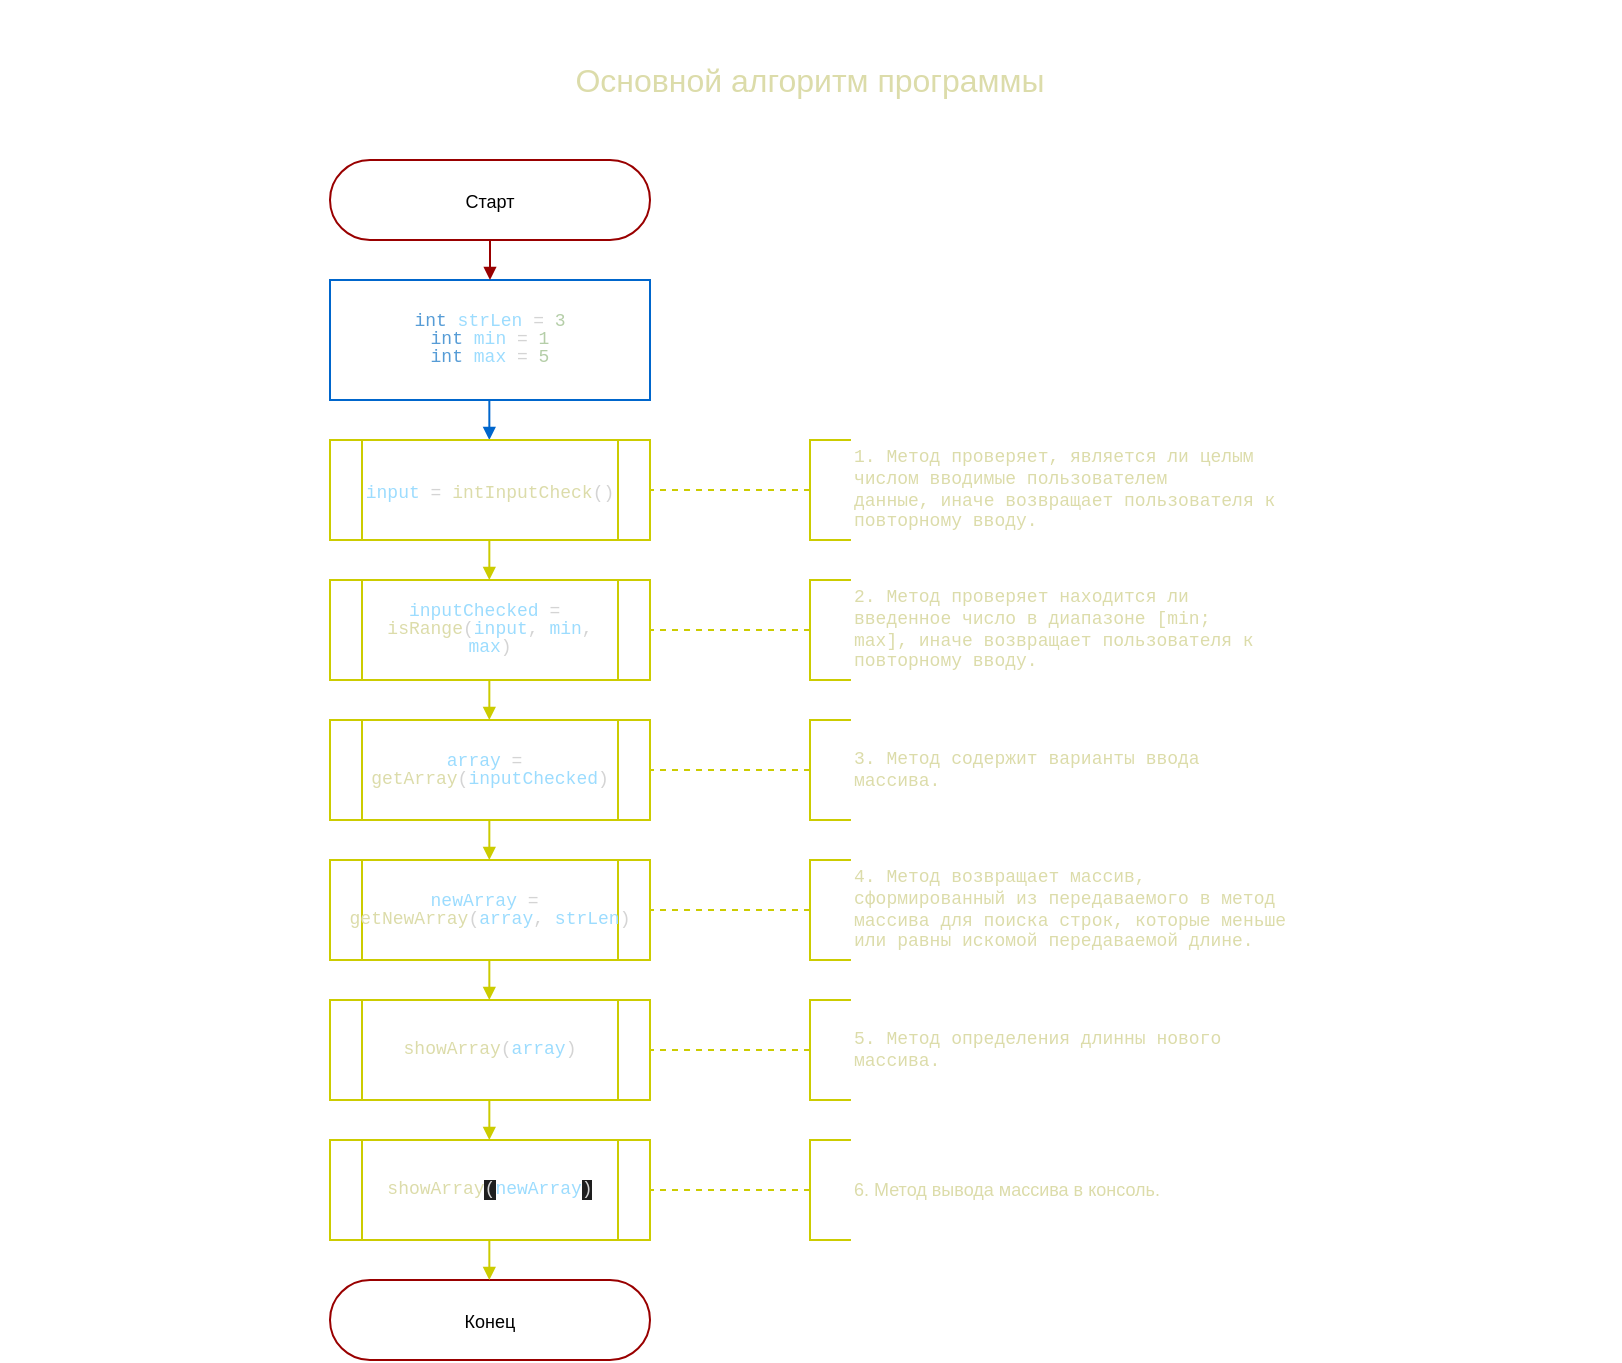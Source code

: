 <mxfile>
    <diagram id="4C1v47ttO1mXuHTccAGt" name="MAIN">
        <mxGraphModel dx="1374" dy="625" grid="1" gridSize="10" guides="1" tooltips="1" connect="1" arrows="1" fold="1" page="1" pageScale="1" pageWidth="827" pageHeight="1169" math="0" shadow="0">
            <root>
                <mxCell id="0"/>
                <mxCell id="1" parent="0"/>
                <mxCell id="eyV_FmruD_CsWJAgp85S-236" value="" style="group" parent="1" vertex="1" connectable="0">
                    <mxGeometry x="175" y="80" width="480" height="600" as="geometry"/>
                </mxCell>
                <mxCell id="178" value="" style="group" parent="eyV_FmruD_CsWJAgp85S-236" vertex="1" connectable="0">
                    <mxGeometry width="160" height="600" as="geometry"/>
                </mxCell>
                <mxCell id="7" value="" style="endArrow=block;html=1;exitX=0.5;exitY=1;exitDx=0;exitDy=0;endFill=1;strokeWidth=1;endSize=4;strokeColor=#0066CC;" parent="178" edge="1">
                    <mxGeometry width="50" height="50" relative="1" as="geometry">
                        <mxPoint x="79.67" y="120" as="sourcePoint"/>
                        <mxPoint x="79.67" y="140" as="targetPoint"/>
                    </mxGeometry>
                </mxCell>
                <mxCell id="6" value="&lt;div style=&quot;color: rgb(212 , 212 , 212) ; font-family: &amp;#34;consolas&amp;#34; , &amp;#34;courier new&amp;#34; , monospace ; line-height: 1 ; font-size: 9px&quot;&gt;&lt;div&gt;&lt;span style=&quot;color: rgb(86 , 156 , 214)&quot;&gt;int&lt;/span&gt; &lt;span style=&quot;color: rgb(156 , 220 , 254)&quot;&gt;strLen&lt;/span&gt; = &lt;span style=&quot;color: rgb(181 , 206 , 168)&quot;&gt;3&lt;/span&gt;&lt;/div&gt;&lt;div&gt;&lt;span style=&quot;color: #569cd6&quot;&gt;int&lt;/span&gt; &lt;span style=&quot;color: #9cdcfe&quot;&gt;min&lt;/span&gt; = &lt;span style=&quot;color: #b5cea8&quot;&gt;1&lt;/span&gt;&lt;/div&gt;&lt;div&gt;&lt;span style=&quot;color: rgb(86 , 156 , 214)&quot;&gt;int&lt;/span&gt; &lt;span style=&quot;color: rgb(156 , 220 , 254)&quot;&gt;max&lt;/span&gt; = &lt;span style=&quot;color: rgb(181 , 206 , 168)&quot;&gt;5&lt;/span&gt;&lt;/div&gt;&lt;/div&gt;" style="rounded=0;whiteSpace=wrap;html=1;strokeColor=#0066CC;fillColor=default;" parent="178" vertex="1">
                    <mxGeometry y="60" width="160" height="60" as="geometry"/>
                </mxCell>
                <mxCell id="3" value="&lt;font style=&quot;font-size: 9px&quot;&gt;Конец&lt;/font&gt;" style="rounded=1;whiteSpace=wrap;html=1;strokeColor=#990000;arcSize=50;" parent="178" vertex="1">
                    <mxGeometry y="560" width="160" height="40" as="geometry"/>
                </mxCell>
                <mxCell id="11" value="" style="endArrow=block;html=1;exitX=0.5;exitY=1;exitDx=0;exitDy=0;endFill=1;strokeWidth=1;endSize=4;strokeColor=#CCCC00;" parent="178" edge="1">
                    <mxGeometry width="50" height="50" relative="1" as="geometry">
                        <mxPoint x="79.67" y="190" as="sourcePoint"/>
                        <mxPoint x="79.67" y="210" as="targetPoint"/>
                    </mxGeometry>
                </mxCell>
                <mxCell id="10" value="&lt;font style=&quot;font-size: 9px&quot;&gt;&lt;span style=&quot;color: rgb(156 , 220 , 254) ; font-family: &amp;#34;consolas&amp;#34; , &amp;#34;courier new&amp;#34; , monospace&quot;&gt;input&amp;nbsp;&lt;/span&gt;&lt;span style=&quot;color: rgb(212 , 212 , 212) ; font-family: &amp;#34;consolas&amp;#34; , &amp;#34;courier new&amp;#34; , monospace&quot;&gt;=&amp;nbsp;&lt;/span&gt;&lt;span style=&quot;font-family: &amp;#34;consolas&amp;#34; , &amp;#34;courier new&amp;#34; , monospace ; color: rgb(220 , 220 , 170)&quot;&gt;intInputCheck&lt;/span&gt;&lt;span style=&quot;color: rgb(212 , 212 , 212) ; font-family: &amp;#34;consolas&amp;#34; , &amp;#34;courier new&amp;#34; , monospace&quot;&gt;()&lt;/span&gt;&lt;/font&gt;&lt;span style=&quot;color: rgb(212 , 212 , 212) ; font-family: &amp;#34;consolas&amp;#34; , &amp;#34;courier new&amp;#34; , monospace ; font-size: 9px&quot;&gt;&lt;br&gt;&lt;/span&gt;" style="shape=process;whiteSpace=wrap;html=1;backgroundOutline=1;labelBackgroundColor=none;fontSize=12;strokeColor=#CCCC00;fillColor=default;" parent="178" vertex="1">
                    <mxGeometry y="140" width="160" height="50" as="geometry"/>
                </mxCell>
                <mxCell id="12" value="&lt;div style=&quot;color: rgb(212 , 212 , 212) ; font-family: &amp;#34;consolas&amp;#34; , &amp;#34;courier new&amp;#34; , monospace ; line-height: 1 ; font-size: 9px&quot;&gt;&lt;div style=&quot;font-family: &amp;#34;consolas&amp;#34; , &amp;#34;courier new&amp;#34; , monospace ; line-height: 1&quot;&gt;&lt;span style=&quot;color: rgb(156 , 220 , 254)&quot;&gt;inputChecked&amp;nbsp;&lt;/span&gt;&lt;span&gt;=&amp;nbsp;&lt;/span&gt;&lt;span style=&quot;color: rgb(220 , 220 , 170)&quot;&gt;&lt;br&gt;&lt;/span&gt;&lt;/div&gt;&lt;div style=&quot;font-family: &amp;#34;consolas&amp;#34; , &amp;#34;courier new&amp;#34; , monospace ; line-height: 1&quot;&gt;&lt;span style=&quot;color: rgb(220 , 220 , 170)&quot;&gt;isRange&lt;/span&gt;(&lt;span style=&quot;color: rgb(156 , 220 , 254)&quot;&gt;input&lt;/span&gt;, &lt;span style=&quot;color: rgb(156 , 220 , 254)&quot;&gt;min&lt;/span&gt;, &lt;span style=&quot;color: rgb(156 , 220 , 254)&quot;&gt;max&lt;/span&gt;)&lt;/div&gt;&lt;/div&gt;" style="shape=process;whiteSpace=wrap;html=1;backgroundOutline=1;labelBackgroundColor=none;fontSize=12;strokeColor=#CCCC00;fillColor=default;" parent="178" vertex="1">
                    <mxGeometry y="210" width="160" height="50" as="geometry"/>
                </mxCell>
                <mxCell id="2" value="&lt;font style=&quot;font-size: 9px&quot;&gt;Старт&lt;/font&gt;" style="rounded=1;whiteSpace=wrap;html=1;strokeColor=#990000;arcSize=50;" parent="178" vertex="1">
                    <mxGeometry width="160" height="40" as="geometry"/>
                </mxCell>
                <mxCell id="4" value="" style="endArrow=block;html=1;exitX=0.5;exitY=1;exitDx=0;exitDy=0;endFill=1;strokeWidth=1;endSize=4;strokeColor=#990000;" parent="178" source="2" edge="1">
                    <mxGeometry width="50" height="50" relative="1" as="geometry">
                        <mxPoint x="60" y="120" as="sourcePoint"/>
                        <mxPoint x="80" y="60" as="targetPoint"/>
                    </mxGeometry>
                </mxCell>
                <mxCell id="15" value="" style="endArrow=block;html=1;exitX=0.5;exitY=1;exitDx=0;exitDy=0;endFill=1;strokeWidth=1;endSize=4;strokeColor=#CCCC00;" parent="178" edge="1">
                    <mxGeometry width="50" height="50" relative="1" as="geometry">
                        <mxPoint x="79.67" y="260" as="sourcePoint"/>
                        <mxPoint x="79.67" y="280" as="targetPoint"/>
                    </mxGeometry>
                </mxCell>
                <mxCell id="16" value="&lt;div style=&quot;color: rgb(212 , 212 , 212) ; font-family: &amp;#34;consolas&amp;#34; , &amp;#34;courier new&amp;#34; , monospace ; line-height: 1&quot;&gt;&lt;div style=&quot;font-family: &amp;#34;consolas&amp;#34; , &amp;#34;courier new&amp;#34; , monospace ; line-height: 1 ; font-size: 9px&quot;&gt;&lt;div style=&quot;font-family: &amp;#34;consolas&amp;#34; , &amp;#34;courier new&amp;#34; , monospace ; line-height: 1&quot;&gt;&lt;span style=&quot;color: rgb(156 , 220 , 254)&quot;&gt;array&lt;/span&gt;&lt;span&gt;&amp;nbsp;=&amp;nbsp;&lt;/span&gt;&lt;/div&gt;&lt;div style=&quot;font-family: &amp;#34;consolas&amp;#34; , &amp;#34;courier new&amp;#34; , monospace ; line-height: 1&quot;&gt;&lt;span style=&quot;color: rgb(220 , 220 , 170)&quot;&gt;getArray&lt;/span&gt;(&lt;span style=&quot;color: rgb(156 , 220 , 254)&quot;&gt;inputChecked&lt;/span&gt;)&lt;/div&gt;&lt;/div&gt;&lt;/div&gt;" style="shape=process;whiteSpace=wrap;html=1;backgroundOutline=1;labelBackgroundColor=none;fontSize=12;strokeColor=#CCCC00;fillColor=default;" parent="178" vertex="1">
                    <mxGeometry y="280" width="160" height="50" as="geometry"/>
                </mxCell>
                <mxCell id="17" value="" style="endArrow=block;html=1;exitX=0.5;exitY=1;exitDx=0;exitDy=0;endFill=1;strokeWidth=1;endSize=4;strokeColor=#CCCC00;" parent="178" edge="1">
                    <mxGeometry width="50" height="50" relative="1" as="geometry">
                        <mxPoint x="79.67" y="330" as="sourcePoint"/>
                        <mxPoint x="79.67" y="350" as="targetPoint"/>
                    </mxGeometry>
                </mxCell>
                <mxCell id="18" value="&lt;div style=&quot;color: rgb(212 , 212 , 212) ; font-family: &amp;#34;consolas&amp;#34; , &amp;#34;courier new&amp;#34; , monospace ; line-height: 1&quot;&gt;&lt;div style=&quot;font-family: &amp;#34;consolas&amp;#34; , &amp;#34;courier new&amp;#34; , monospace ; line-height: 1 ; font-size: 9px&quot;&gt;&lt;div style=&quot;font-family: &amp;#34;consolas&amp;#34; , &amp;#34;courier new&amp;#34; , monospace ; line-height: 1&quot;&gt;&lt;div style=&quot;font-family: &amp;#34;consolas&amp;#34; , &amp;#34;courier new&amp;#34; , monospace ; line-height: 1&quot;&gt;&lt;span style=&quot;color: rgb(156 , 220 , 254)&quot;&gt;newArray&lt;/span&gt;&amp;nbsp;=&amp;nbsp;&lt;span style=&quot;color: rgb(220 , 220 , 170)&quot;&gt;&lt;br&gt;&lt;/span&gt;&lt;/div&gt;&lt;div style=&quot;font-family: &amp;#34;consolas&amp;#34; , &amp;#34;courier new&amp;#34; , monospace ; line-height: 1&quot;&gt;&lt;span style=&quot;color: rgb(220 , 220 , 170)&quot;&gt;getNewArray&lt;/span&gt;(&lt;span style=&quot;color: rgb(156 , 220 , 254)&quot;&gt;array&lt;/span&gt;,&amp;nbsp;&lt;span style=&quot;color: rgb(156 , 220 , 254)&quot;&gt;strLen&lt;/span&gt;)&lt;/div&gt;&lt;/div&gt;&lt;/div&gt;&lt;/div&gt;" style="shape=process;whiteSpace=wrap;html=1;backgroundOutline=1;labelBackgroundColor=none;fontSize=12;strokeColor=#CCCC00;fillColor=default;" parent="178" vertex="1">
                    <mxGeometry y="350" width="160" height="50" as="geometry"/>
                </mxCell>
                <mxCell id="21" value="" style="endArrow=block;html=1;exitX=0.5;exitY=1;exitDx=0;exitDy=0;endFill=1;strokeWidth=1;endSize=4;strokeColor=#CCCC00;" parent="178" edge="1">
                    <mxGeometry width="50" height="50" relative="1" as="geometry">
                        <mxPoint x="79.67" y="400" as="sourcePoint"/>
                        <mxPoint x="79.67" y="420" as="targetPoint"/>
                    </mxGeometry>
                </mxCell>
                <mxCell id="22" value="&lt;div style=&quot;color: rgb(212 , 212 , 212) ; font-family: &amp;#34;consolas&amp;#34; , &amp;#34;courier new&amp;#34; , monospace ; line-height: 1&quot;&gt;&lt;div style=&quot;font-family: &amp;#34;consolas&amp;#34; , &amp;#34;courier new&amp;#34; , monospace ; line-height: 1 ; font-size: 9px&quot;&gt;&lt;div style=&quot;font-family: &amp;#34;consolas&amp;#34; , &amp;#34;courier new&amp;#34; , monospace ; line-height: 1&quot;&gt;&lt;div style=&quot;font-family: &amp;#34;consolas&amp;#34; , &amp;#34;courier new&amp;#34; , monospace ; line-height: 1&quot;&gt;&lt;span style=&quot;color: rgb(220 , 220 , 170)&quot;&gt;showArray&lt;/span&gt;(&lt;span style=&quot;color: rgb(156 , 220 , 254)&quot;&gt;array&lt;/span&gt;)&lt;/div&gt;&lt;/div&gt;&lt;/div&gt;&lt;/div&gt;" style="shape=process;whiteSpace=wrap;html=1;backgroundOutline=1;labelBackgroundColor=none;fontSize=12;strokeColor=#CCCC00;fillColor=default;" parent="178" vertex="1">
                    <mxGeometry y="420" width="160" height="50" as="geometry"/>
                </mxCell>
                <mxCell id="23" value="" style="endArrow=block;html=1;exitX=0.5;exitY=1;exitDx=0;exitDy=0;endFill=1;strokeWidth=1;endSize=4;strokeColor=#CCCC00;" parent="178" edge="1">
                    <mxGeometry width="50" height="50" relative="1" as="geometry">
                        <mxPoint x="79.67" y="470" as="sourcePoint"/>
                        <mxPoint x="79.67" y="490" as="targetPoint"/>
                    </mxGeometry>
                </mxCell>
                <mxCell id="24" value="&lt;div style=&quot;color: rgb(212 , 212 , 212) ; font-family: &amp;#34;consolas&amp;#34; , &amp;#34;courier new&amp;#34; , monospace ; line-height: 1&quot;&gt;&lt;div style=&quot;font-family: &amp;#34;consolas&amp;#34; , &amp;#34;courier new&amp;#34; , monospace ; line-height: 1 ; font-size: 9px&quot;&gt;&lt;div style=&quot;font-family: &amp;#34;consolas&amp;#34; , &amp;#34;courier new&amp;#34; , monospace ; line-height: 1&quot;&gt;&lt;span style=&quot;color: rgb(220 , 220 , 170)&quot;&gt;showArray&lt;/span&gt;&lt;span style=&quot;background-color: rgb(30 , 30 , 30)&quot;&gt;(&lt;/span&gt;&lt;span style=&quot;color: rgb(156 , 220 , 254)&quot;&gt;newArray&lt;/span&gt;&lt;span style=&quot;background-color: rgb(30 , 30 , 30)&quot;&gt;)&lt;/span&gt;&lt;br&gt;&lt;/div&gt;&lt;/div&gt;&lt;/div&gt;" style="shape=process;whiteSpace=wrap;html=1;backgroundOutline=1;labelBackgroundColor=none;fontSize=12;strokeColor=#CCCC00;fillColor=default;" parent="178" vertex="1">
                    <mxGeometry y="490" width="160" height="50" as="geometry"/>
                </mxCell>
                <mxCell id="27" value="" style="endArrow=block;html=1;exitX=0.5;exitY=1;exitDx=0;exitDy=0;endFill=1;strokeWidth=1;endSize=4;strokeColor=#CCCC00;" parent="178" edge="1">
                    <mxGeometry width="50" height="50" relative="1" as="geometry">
                        <mxPoint x="79.67" y="540" as="sourcePoint"/>
                        <mxPoint x="79.67" y="560" as="targetPoint"/>
                    </mxGeometry>
                </mxCell>
                <mxCell id="216" style="edgeStyle=none;jumpStyle=none;jumpSize=6;html=1;exitX=0.5;exitY=1;exitDx=0;exitDy=0;entryX=1;entryY=0.5;entryDx=0;entryDy=0;dashed=1;fontSize=9;endArrow=none;endFill=0;endSize=4;strokeColor=#CCCC00;strokeWidth=1;" parent="eyV_FmruD_CsWJAgp85S-236" source="205" target="24" edge="1">
                    <mxGeometry relative="1" as="geometry"/>
                </mxCell>
                <mxCell id="205" value="" style="shape=partialRectangle;whiteSpace=wrap;html=1;bottom=1;right=1;left=1;top=0;fillColor=none;routingCenterX=-0.5;labelBackgroundColor=none;fontSize=9;strokeColor=#CCCC00;strokeWidth=1;rotation=90;" parent="eyV_FmruD_CsWJAgp85S-236" vertex="1">
                    <mxGeometry x="225" y="505" width="50" height="20" as="geometry"/>
                </mxCell>
                <mxCell id="211" style="edgeStyle=none;jumpStyle=none;jumpSize=6;html=1;exitX=0.5;exitY=1;exitDx=0;exitDy=0;entryX=1;entryY=0.5;entryDx=0;entryDy=0;fontSize=9;endArrow=none;endFill=0;endSize=4;strokeColor=#CCCC00;strokeWidth=1;dashed=1;" parent="eyV_FmruD_CsWJAgp85S-236" source="206" target="10" edge="1">
                    <mxGeometry relative="1" as="geometry"/>
                </mxCell>
                <mxCell id="206" value="" style="shape=partialRectangle;whiteSpace=wrap;html=1;bottom=1;right=1;left=1;top=0;fillColor=none;routingCenterX=-0.5;labelBackgroundColor=none;fontSize=9;strokeColor=#CCCC00;strokeWidth=1;rotation=90;" parent="eyV_FmruD_CsWJAgp85S-236" vertex="1">
                    <mxGeometry x="225" y="155" width="50" height="20" as="geometry"/>
                </mxCell>
                <mxCell id="212" style="edgeStyle=none;jumpStyle=none;jumpSize=6;html=1;exitX=0.5;exitY=1;exitDx=0;exitDy=0;entryX=1;entryY=0.5;entryDx=0;entryDy=0;dashed=1;fontSize=9;endArrow=none;endFill=0;endSize=4;strokeColor=#CCCC00;strokeWidth=1;" parent="eyV_FmruD_CsWJAgp85S-236" source="207" target="12" edge="1">
                    <mxGeometry relative="1" as="geometry"/>
                </mxCell>
                <mxCell id="207" value="" style="shape=partialRectangle;whiteSpace=wrap;html=1;bottom=1;right=1;left=1;top=0;fillColor=none;routingCenterX=-0.5;labelBackgroundColor=none;fontSize=9;strokeColor=#CCCC00;strokeWidth=1;rotation=90;" parent="eyV_FmruD_CsWJAgp85S-236" vertex="1">
                    <mxGeometry x="225" y="225" width="50" height="20" as="geometry"/>
                </mxCell>
                <mxCell id="213" style="edgeStyle=none;jumpStyle=none;jumpSize=6;html=1;exitX=0.5;exitY=1;exitDx=0;exitDy=0;entryX=1;entryY=0.5;entryDx=0;entryDy=0;dashed=1;fontSize=9;endArrow=none;endFill=0;endSize=4;strokeColor=#CCCC00;strokeWidth=1;" parent="eyV_FmruD_CsWJAgp85S-236" source="208" target="16" edge="1">
                    <mxGeometry relative="1" as="geometry"/>
                </mxCell>
                <mxCell id="208" value="" style="shape=partialRectangle;whiteSpace=wrap;html=1;bottom=1;right=1;left=1;top=0;fillColor=none;routingCenterX=-0.5;labelBackgroundColor=none;fontSize=9;strokeColor=#CCCC00;strokeWidth=1;rotation=90;" parent="eyV_FmruD_CsWJAgp85S-236" vertex="1">
                    <mxGeometry x="225" y="295" width="50" height="20" as="geometry"/>
                </mxCell>
                <mxCell id="214" style="edgeStyle=none;jumpStyle=none;jumpSize=6;html=1;exitX=0.5;exitY=1;exitDx=0;exitDy=0;entryX=1;entryY=0.5;entryDx=0;entryDy=0;dashed=1;fontSize=9;endArrow=none;endFill=0;endSize=4;strokeColor=#CCCC00;strokeWidth=1;" parent="eyV_FmruD_CsWJAgp85S-236" source="209" target="18" edge="1">
                    <mxGeometry relative="1" as="geometry"/>
                </mxCell>
                <mxCell id="209" value="" style="shape=partialRectangle;whiteSpace=wrap;html=1;bottom=1;right=1;left=1;top=0;fillColor=none;routingCenterX=-0.5;labelBackgroundColor=none;fontSize=9;strokeColor=#CCCC00;strokeWidth=1;rotation=90;" parent="eyV_FmruD_CsWJAgp85S-236" vertex="1">
                    <mxGeometry x="225" y="365" width="50" height="20" as="geometry"/>
                </mxCell>
                <mxCell id="215" style="edgeStyle=none;jumpStyle=none;jumpSize=6;html=1;exitX=0.5;exitY=1;exitDx=0;exitDy=0;entryX=1;entryY=0.5;entryDx=0;entryDy=0;dashed=1;fontSize=9;endArrow=none;endFill=0;endSize=4;strokeColor=#CCCC00;strokeWidth=1;" parent="eyV_FmruD_CsWJAgp85S-236" source="210" target="22" edge="1">
                    <mxGeometry relative="1" as="geometry"/>
                </mxCell>
                <mxCell id="210" value="" style="shape=partialRectangle;whiteSpace=wrap;html=1;bottom=1;right=1;left=1;top=0;fillColor=none;routingCenterX=-0.5;labelBackgroundColor=none;fontSize=9;strokeColor=#CCCC00;strokeWidth=1;rotation=90;" parent="eyV_FmruD_CsWJAgp85S-236" vertex="1">
                    <mxGeometry x="225" y="435" width="50" height="20" as="geometry"/>
                </mxCell>
                <mxCell id="219" value="&lt;div style=&quot;font-family: &amp;#34;consolas&amp;#34; , &amp;#34;courier new&amp;#34; , monospace ; font-size: 9px&quot;&gt;1. Метод проверяет, является ли целым числом вводимые пользователем данные,&amp;nbsp;&lt;span style=&quot;font-size: 9px&quot;&gt;иначе возвращает пользователя к повторному вводу.&lt;/span&gt;&lt;/div&gt;" style="text;html=1;strokeColor=none;fillColor=none;align=left;verticalAlign=middle;whiteSpace=wrap;rounded=0;labelBackgroundColor=none;fontSize=9;fontColor=#DCDCAA;" parent="eyV_FmruD_CsWJAgp85S-236" vertex="1">
                    <mxGeometry x="260" y="140" width="220" height="50" as="geometry"/>
                </mxCell>
                <mxCell id="220" value="&lt;div style=&quot;font-family: &amp;#34;consolas&amp;#34; , &amp;#34;courier new&amp;#34; , monospace ; font-size: 9px&quot;&gt;&lt;span&gt;2. Метод проверяет находится ли введенное число в диапазоне [min; max],&amp;nbsp;&lt;/span&gt;&lt;span&gt;иначе возвращает пользователя к повторному вводу.&lt;/span&gt;&lt;br&gt;&lt;/div&gt;" style="text;html=1;strokeColor=none;fillColor=none;align=left;verticalAlign=middle;whiteSpace=wrap;rounded=0;labelBackgroundColor=none;fontSize=9;fontColor=#DCDCAA;" parent="eyV_FmruD_CsWJAgp85S-236" vertex="1">
                    <mxGeometry x="260" y="210" width="220" height="50" as="geometry"/>
                </mxCell>
                <mxCell id="221" value="&lt;div style=&quot;font-family: &amp;#34;consolas&amp;#34; , &amp;#34;courier new&amp;#34; , monospace ; font-size: 9px&quot;&gt;&lt;span&gt;3. Метод содержит варианты ввода массива.&lt;/span&gt;&lt;/div&gt;" style="text;html=1;strokeColor=none;fillColor=none;align=left;verticalAlign=middle;whiteSpace=wrap;rounded=0;labelBackgroundColor=none;fontSize=9;fontColor=#DCDCAA;" parent="eyV_FmruD_CsWJAgp85S-236" vertex="1">
                    <mxGeometry x="260" y="280" width="220" height="50" as="geometry"/>
                </mxCell>
                <mxCell id="222" value="&lt;div style=&quot;font-family: &amp;#34;consolas&amp;#34; , &amp;#34;courier new&amp;#34; , monospace ; font-size: 9px&quot;&gt;&lt;span&gt;4. Метод возвращает массив, сформированный из передаваемого в метод массива для поиска строк,&amp;nbsp;&lt;/span&gt;&lt;span&gt;которые меньше или равны искомой передаваемой длине.&lt;/span&gt;&lt;br&gt;&lt;/div&gt;" style="text;html=1;strokeColor=none;fillColor=none;align=left;verticalAlign=middle;whiteSpace=wrap;rounded=0;labelBackgroundColor=none;fontSize=9;fontColor=#DCDCAA;" parent="eyV_FmruD_CsWJAgp85S-236" vertex="1">
                    <mxGeometry x="260" y="350" width="220" height="50" as="geometry"/>
                </mxCell>
                <mxCell id="223" value="&lt;div style=&quot;font-family: &amp;#34;consolas&amp;#34; , &amp;#34;courier new&amp;#34; , monospace ; font-size: 9px&quot;&gt;&lt;span&gt;5. Метод определения длинны нового массива.&lt;/span&gt;&lt;br&gt;&lt;/div&gt;" style="text;html=1;strokeColor=none;fillColor=none;align=left;verticalAlign=middle;whiteSpace=wrap;rounded=0;labelBackgroundColor=none;fontSize=9;fontColor=#DCDCAA;" parent="eyV_FmruD_CsWJAgp85S-236" vertex="1">
                    <mxGeometry x="260" y="420" width="220" height="50" as="geometry"/>
                </mxCell>
                <mxCell id="224" value="6. Метод вывода массива в консоль." style="text;strokeColor=none;fillColor=none;align=left;verticalAlign=middle;whiteSpace=wrap;rounded=0;labelBackgroundColor=none;fontSize=9;fontColor=#DCDCAA;html=1;" parent="eyV_FmruD_CsWJAgp85S-236" vertex="1">
                    <mxGeometry x="260" y="490" width="220" height="50" as="geometry"/>
                </mxCell>
                <mxCell id="H0H3_C03NgkUi6dHBujQ-224" value="Основной алгоритм программы" style="text;html=1;strokeColor=none;fillColor=none;align=center;verticalAlign=middle;whiteSpace=wrap;rounded=0;labelBackgroundColor=none;fontSize=16;fontColor=#DCDCAA;fontStyle=0" parent="1" vertex="1">
                    <mxGeometry x="10" width="810" height="80" as="geometry"/>
                </mxCell>
            </root>
        </mxGraphModel>
    </diagram>
    <diagram id="Akg86oWemtvpf8Bp0-iu" name="METHODS 1-3">
        <mxGraphModel dx="1616" dy="735" grid="1" gridSize="10" guides="1" tooltips="1" connect="1" arrows="1" fold="1" page="1" pageScale="1" pageWidth="827" pageHeight="1169" math="0" shadow="0">
            <root>
                <mxCell id="r179EyvobHgu4f1Asldm-0"/>
                <mxCell id="r179EyvobHgu4f1Asldm-1" parent="r179EyvobHgu4f1Asldm-0"/>
                <mxCell id="pkzTH4SXyow0u7EEZvm8-8" value="" style="group" parent="r179EyvobHgu4f1Asldm-1" vertex="1" connectable="0">
                    <mxGeometry x="360" y="80" width="410" height="1060" as="geometry"/>
                </mxCell>
                <mxCell id="r179EyvobHgu4f1Asldm-71" value="&lt;font style=&quot;font-size: 9px ; line-height: 1&quot;&gt;&lt;span style=&quot;font-family: &amp;#34;consolas&amp;#34; , &amp;#34;courier new&amp;#34; , monospace ; color: rgb(220 , 220 , 170)&quot;&gt;getArray&lt;/span&gt;&lt;span style=&quot;color: rgb(212 , 212 , 212) ; font-family: &amp;#34;consolas&amp;#34; , &amp;#34;courier new&amp;#34; , monospace&quot;&gt;(&lt;/span&gt;&lt;span style=&quot;font-family: &amp;#34;consolas&amp;#34; , &amp;#34;courier new&amp;#34; , monospace ; color: rgb(86 , 156 , 214)&quot;&gt;int&lt;/span&gt;&lt;span style=&quot;color: rgb(212 , 212 , 212) ; font-family: &amp;#34;consolas&amp;#34; , &amp;#34;courier new&amp;#34; , monospace&quot;&gt; &lt;/span&gt;&lt;span style=&quot;font-family: &amp;#34;consolas&amp;#34; , &amp;#34;courier new&amp;#34; , monospace ; color: rgb(156 , 220 , 254)&quot;&gt;arrayNum&lt;/span&gt;&lt;span style=&quot;color: rgb(212 , 212 , 212) ; font-family: &amp;#34;consolas&amp;#34; , &amp;#34;courier new&amp;#34; , monospace&quot;&gt;)&lt;/span&gt;&lt;/font&gt;" style="rounded=1;whiteSpace=wrap;html=1;strokeColor=#CCCC00;arcSize=50;" parent="pkzTH4SXyow0u7EEZvm8-8" vertex="1">
                    <mxGeometry x="20" width="200" height="40" as="geometry"/>
                </mxCell>
                <mxCell id="pkzTH4SXyow0u7EEZvm8-0" value="" style="group" parent="pkzTH4SXyow0u7EEZvm8-8" vertex="1" connectable="0">
                    <mxGeometry x="40" y="40" width="370" height="130" as="geometry"/>
                </mxCell>
                <mxCell id="r179EyvobHgu4f1Asldm-70" value="" style="endArrow=block;html=1;exitX=0.5;exitY=1;exitDx=0;exitDy=0;endFill=1;strokeWidth=1;endSize=4;strokeColor=#CCCC00;" parent="pkzTH4SXyow0u7EEZvm8-0" edge="1">
                    <mxGeometry width="50" height="50" relative="1" as="geometry">
                        <mxPoint x="79.67" as="sourcePoint"/>
                        <mxPoint x="79.67" y="20" as="targetPoint"/>
                    </mxGeometry>
                </mxCell>
                <mxCell id="r179EyvobHgu4f1Asldm-73" value="&lt;div style=&quot;color: rgb(212 , 212 , 212) ; font-family: &amp;#34;consolas&amp;#34; , &amp;#34;courier new&amp;#34; , monospace ; line-height: 1&quot;&gt;&lt;div style=&quot;font-family: &amp;#34;consolas&amp;#34; , &amp;#34;courier new&amp;#34; , monospace ; line-height: 1&quot;&gt;&lt;span style=&quot;color: rgb(156 , 220 , 254)&quot;&gt;arrayNum&lt;/span&gt; == &lt;span style=&quot;color: rgb(181 , 206 , 168)&quot;&gt;1&lt;/span&gt;&lt;/div&gt;&lt;/div&gt;" style="rhombus;whiteSpace=wrap;html=1;labelBackgroundColor=none;fontSize=9;strokeColor=#990099;fillColor=default;" parent="pkzTH4SXyow0u7EEZvm8-0" vertex="1">
                    <mxGeometry y="20" width="160" height="60" as="geometry"/>
                </mxCell>
                <mxCell id="r179EyvobHgu4f1Asldm-74" value="&lt;p style=&quot;line-height: 1.6&quot;&gt;&lt;/p&gt;&lt;div style=&quot;font-family: &amp;#34;consolas&amp;#34; , &amp;#34;courier new&amp;#34; , monospace ; line-height: 1&quot;&gt;&lt;span style=&quot;color: rgb(156 , 220 , 254)&quot;&gt;&lt;font style=&quot;font-size: 9px ; line-height: 1.2&quot;&gt;Вывод&lt;/font&gt;&lt;/span&gt;&lt;/div&gt;&lt;div style=&quot;font-family: &amp;#34;consolas&amp;#34; , &amp;#34;courier new&amp;#34; , monospace ; line-height: 1&quot;&gt;&lt;span style=&quot;color: rgb(206 , 145 , 120) ; line-height: 1.2&quot;&gt;Пример №1 из задачи:&lt;/span&gt;&lt;/div&gt;&lt;p&gt;&lt;/p&gt;" style="shape=parallelogram;perimeter=parallelogramPerimeter;whiteSpace=wrap;html=1;fixedSize=1;labelBackgroundColor=none;fontSize=9;strokeColor=#00CC00;fillColor=default;" parent="pkzTH4SXyow0u7EEZvm8-0" vertex="1">
                    <mxGeometry x="200" y="30" width="160" height="40" as="geometry"/>
                </mxCell>
                <mxCell id="r179EyvobHgu4f1Asldm-75" value="&lt;p style=&quot;line-height: 1.6&quot;&gt;&lt;/p&gt;&lt;div style=&quot;color: rgb(212 , 212 , 212) ; font-family: &amp;#34;consolas&amp;#34; , &amp;#34;courier new&amp;#34; , monospace ; line-height: 1 ; font-size: 9px&quot;&gt;&lt;font style=&quot;font-size: 9px ; line-height: 1.6&quot;&gt;&lt;span style=&quot;color: rgb(197 , 134 , 192)&quot;&gt;return&lt;/span&gt; &lt;span style=&quot;color: rgb(86 , 156 , 214)&quot;&gt;new&lt;/span&gt; &lt;span style=&quot;color: rgb(86 , 156 , 214)&quot;&gt;string&lt;/span&gt;[]&lt;/font&gt;&lt;/div&gt;&lt;div style=&quot;color: rgb(212 , 212 , 212) ; font-family: &amp;#34;consolas&amp;#34; , &amp;#34;courier new&amp;#34; , monospace ; line-height: 1 ; font-size: 9px&quot;&gt;&lt;font style=&quot;font-size: 9px ; line-height: 1.6&quot;&gt;{ &lt;span style=&quot;color: rgb(206 , 145 , 120)&quot;&gt;&quot;hello&quot;&lt;/span&gt;, &lt;span style=&quot;color: rgb(206 , 145 , 120)&quot;&gt;&quot;2&quot;&lt;/span&gt;, &lt;span style=&quot;color: rgb(206 , 145 , 120) ; line-height: 1.6&quot;&gt;&quot;world&quot;&lt;/span&gt;, &lt;span style=&quot;color: rgb(206 , 145 , 120)&quot;&gt;&quot;:-)&quot;&lt;/span&gt; }&lt;/font&gt;&lt;/div&gt;&lt;p&gt;&lt;/p&gt;" style="rounded=1;whiteSpace=wrap;html=1;strokeColor=#CCCC00;arcSize=50;" parent="pkzTH4SXyow0u7EEZvm8-0" vertex="1">
                    <mxGeometry x="190" y="90" width="180" height="40" as="geometry"/>
                </mxCell>
                <mxCell id="r179EyvobHgu4f1Asldm-76" value="да" style="endArrow=block;html=1;exitX=1;exitY=0.5;exitDx=0;exitDy=0;endFill=1;strokeWidth=1;endSize=4;strokeColor=#990099;fontSize=9;jumpStyle=none;jumpSize=6;spacingRight=0;spacing=2;spacingTop=0;spacingLeft=2;spacingBottom=1;entryX=0;entryY=0.5;entryDx=0;entryDy=0;align=left;" parent="pkzTH4SXyow0u7EEZvm8-0" edge="1">
                    <mxGeometry x="-1" width="50" height="50" relative="1" as="geometry">
                        <mxPoint x="160" y="50" as="sourcePoint"/>
                        <mxPoint x="210" y="50" as="targetPoint"/>
                        <mxPoint as="offset"/>
                    </mxGeometry>
                </mxCell>
                <mxCell id="r179EyvobHgu4f1Asldm-77" value="" style="endArrow=block;html=1;exitX=0.5;exitY=1;exitDx=0;exitDy=0;endFill=1;strokeWidth=1;endSize=4;strokeColor=#00CC00;entryX=0.5;entryY=0;entryDx=0;entryDy=0;" parent="pkzTH4SXyow0u7EEZvm8-0" source="r179EyvobHgu4f1Asldm-74" target="r179EyvobHgu4f1Asldm-75" edge="1">
                    <mxGeometry width="50" height="50" relative="1" as="geometry">
                        <mxPoint x="79.66" y="140" as="sourcePoint"/>
                        <mxPoint x="79.66" y="160" as="targetPoint"/>
                    </mxGeometry>
                </mxCell>
                <mxCell id="pkzTH4SXyow0u7EEZvm8-1" value="" style="group" parent="pkzTH4SXyow0u7EEZvm8-8" vertex="1" connectable="0">
                    <mxGeometry x="40" y="190" width="370" height="110" as="geometry"/>
                </mxCell>
                <mxCell id="r179EyvobHgu4f1Asldm-80" value="&lt;div style=&quot;font-family: &amp;#34;consolas&amp;#34; , &amp;#34;courier new&amp;#34; , monospace ; line-height: 1&quot;&gt;&lt;div style=&quot;font-family: &amp;#34;consolas&amp;#34; , &amp;#34;courier new&amp;#34; , monospace ; line-height: 1&quot;&gt;&lt;span style=&quot;color: rgb(156 , 220 , 254)&quot;&gt;arrayNum&lt;/span&gt;&lt;font color=&quot;#d4d4d4&quot;&gt; == &lt;/font&gt;&lt;font color=&quot;#b5cea8&quot;&gt;2&lt;/font&gt;&lt;/div&gt;&lt;/div&gt;" style="rhombus;whiteSpace=wrap;html=1;labelBackgroundColor=none;fontSize=9;strokeColor=#990099;fillColor=default;" parent="pkzTH4SXyow0u7EEZvm8-1" vertex="1">
                    <mxGeometry width="160" height="60" as="geometry"/>
                </mxCell>
                <mxCell id="r179EyvobHgu4f1Asldm-81" value="&lt;p style=&quot;line-height: 1&quot;&gt;&lt;/p&gt;&lt;div style=&quot;font-family: &amp;#34;consolas&amp;#34; , &amp;#34;courier new&amp;#34; , monospace ; line-height: 1.6&quot;&gt;&lt;div style=&quot;line-height: 1&quot;&gt;&lt;span style=&quot;color: rgb(156 , 220 , 254) ; line-height: 1.2&quot;&gt;Вывод&lt;/span&gt;&lt;/div&gt;&lt;div style=&quot;line-height: 1&quot;&gt;&lt;span style=&quot;color: rgb(206 , 145 , 120) ; line-height: 1.2&quot;&gt;Пример №2 из задачи:&lt;/span&gt;&lt;/div&gt;&lt;/div&gt;&lt;p&gt;&lt;/p&gt;" style="shape=parallelogram;perimeter=parallelogramPerimeter;whiteSpace=wrap;html=1;fixedSize=1;labelBackgroundColor=none;fontSize=9;strokeColor=#00CC00;fillColor=default;" parent="pkzTH4SXyow0u7EEZvm8-1" vertex="1">
                    <mxGeometry x="200" y="10" width="160" height="40" as="geometry"/>
                </mxCell>
                <mxCell id="r179EyvobHgu4f1Asldm-82" value="&lt;p style=&quot;line-height: 1.8&quot;&gt;&lt;/p&gt;&lt;div style=&quot;color: rgb(212 , 212 , 212) ; font-family: &amp;#34;consolas&amp;#34; , &amp;#34;courier new&amp;#34; , monospace ; line-height: 1.6 ; font-size: 9px&quot;&gt;&lt;div style=&quot;font-family: &amp;#34;consolas&amp;#34; , &amp;#34;courier new&amp;#34; , monospace ; line-height: 1.6&quot;&gt;&lt;span style=&quot;color: rgb(197 , 134 , 192)&quot;&gt;return&lt;/span&gt; &lt;span style=&quot;color: rgb(86 , 156 , 214)&quot;&gt;new&lt;/span&gt; &lt;span style=&quot;color: rgb(86 , 156 , 214) ; line-height: 1.6&quot;&gt;string&lt;/span&gt;[]&amp;nbsp;&lt;span&gt;{ &lt;/span&gt;&lt;span style=&quot;color: rgb(206 , 145 , 120)&quot;&gt;&quot;1234&quot;&lt;/span&gt;&lt;span style=&quot;line-height: 1.6&quot;&gt;, &lt;/span&gt;&lt;span style=&quot;color: rgb(206 , 145 , 120)&quot;&gt;&quot;1567&quot;&lt;/span&gt;&lt;span&gt;, &lt;/span&gt;&lt;span style=&quot;color: rgb(206 , 145 , 120)&quot;&gt;&quot;-2&quot;&lt;/span&gt;&lt;span&gt;, &lt;/span&gt;&lt;span style=&quot;color: rgb(206 , 145 , 120) ; line-height: 1.6&quot;&gt;&quot;computer science&quot;&lt;/span&gt;&lt;span&gt; }&lt;/span&gt;&lt;/div&gt;&lt;/div&gt;&lt;p&gt;&lt;/p&gt;" style="rounded=1;whiteSpace=wrap;html=1;strokeColor=#CCCC00;arcSize=50;" parent="pkzTH4SXyow0u7EEZvm8-1" vertex="1">
                    <mxGeometry x="190" y="70" width="180" height="40" as="geometry"/>
                </mxCell>
                <mxCell id="r179EyvobHgu4f1Asldm-83" value="да" style="endArrow=block;html=1;exitX=1;exitY=0.5;exitDx=0;exitDy=0;endFill=1;strokeWidth=1;endSize=4;strokeColor=#990099;fontSize=9;jumpStyle=none;jumpSize=6;spacingRight=0;spacing=2;spacingTop=0;spacingLeft=2;spacingBottom=1;entryX=0;entryY=0.5;entryDx=0;entryDy=0;align=left;" parent="pkzTH4SXyow0u7EEZvm8-1" source="r179EyvobHgu4f1Asldm-80" target="r179EyvobHgu4f1Asldm-81" edge="1">
                    <mxGeometry x="-1" width="50" height="50" relative="1" as="geometry">
                        <mxPoint x="79.66" y="60" as="sourcePoint"/>
                        <mxPoint x="79.66" y="80" as="targetPoint"/>
                        <mxPoint as="offset"/>
                    </mxGeometry>
                </mxCell>
                <mxCell id="r179EyvobHgu4f1Asldm-84" value="" style="endArrow=block;html=1;exitX=0.5;exitY=1;exitDx=0;exitDy=0;endFill=1;strokeWidth=1;endSize=4;strokeColor=#00CC00;entryX=0.5;entryY=0;entryDx=0;entryDy=0;" parent="pkzTH4SXyow0u7EEZvm8-1" source="r179EyvobHgu4f1Asldm-81" target="r179EyvobHgu4f1Asldm-82" edge="1">
                    <mxGeometry width="50" height="50" relative="1" as="geometry">
                        <mxPoint x="79.66" y="120" as="sourcePoint"/>
                        <mxPoint x="79.66" y="140" as="targetPoint"/>
                    </mxGeometry>
                </mxCell>
                <mxCell id="r179EyvobHgu4f1Asldm-78" value="нет" style="endArrow=block;html=1;exitX=0.5;exitY=1;exitDx=0;exitDy=0;endFill=1;strokeWidth=1;endSize=4;strokeColor=#990099;fontSize=9;align=center;spacingLeft=0;spacingBottom=-14;spacingRight=0;entryX=0.5;entryY=0;entryDx=0;entryDy=0;" parent="pkzTH4SXyow0u7EEZvm8-8" source="r179EyvobHgu4f1Asldm-73" target="r179EyvobHgu4f1Asldm-80" edge="1">
                    <mxGeometry x="-1" width="50" height="50" relative="1" as="geometry">
                        <mxPoint x="200" y="90" as="sourcePoint"/>
                        <mxPoint x="120" y="160" as="targetPoint"/>
                        <Array as="points"/>
                        <mxPoint as="offset"/>
                    </mxGeometry>
                </mxCell>
                <mxCell id="pkzTH4SXyow0u7EEZvm8-2" value="" style="group" parent="pkzTH4SXyow0u7EEZvm8-8" vertex="1" connectable="0">
                    <mxGeometry x="40" y="320" width="370" height="110" as="geometry"/>
                </mxCell>
                <mxCell id="r179EyvobHgu4f1Asldm-87" value="&lt;div style=&quot;font-family: &amp;#34;consolas&amp;#34; , &amp;#34;courier new&amp;#34; , monospace ; line-height: 1&quot;&gt;&lt;div style=&quot;font-family: &amp;#34;consolas&amp;#34; , &amp;#34;courier new&amp;#34; , monospace ; line-height: 1&quot;&gt;&lt;span style=&quot;color: rgb(156 , 220 , 254)&quot;&gt;arrayNum&lt;/span&gt;&lt;font color=&quot;#d4d4d4&quot;&gt; == &lt;/font&gt;&lt;font color=&quot;#b5cea8&quot;&gt;3&lt;/font&gt;&lt;/div&gt;&lt;/div&gt;" style="rhombus;whiteSpace=wrap;html=1;labelBackgroundColor=none;fontSize=9;strokeColor=#990099;fillColor=default;" parent="pkzTH4SXyow0u7EEZvm8-2" vertex="1">
                    <mxGeometry width="160" height="60" as="geometry"/>
                </mxCell>
                <mxCell id="r179EyvobHgu4f1Asldm-88" value="&lt;p style=&quot;line-height: 1&quot;&gt;&lt;/p&gt;&lt;div style=&quot;font-family: &amp;#34;consolas&amp;#34; , &amp;#34;courier new&amp;#34; , monospace ; line-height: 1.6&quot;&gt;&lt;div style=&quot;line-height: 1&quot;&gt;&lt;span style=&quot;color: rgb(156 , 220 , 254) ; line-height: 1.2&quot;&gt;Вывод&lt;/span&gt;&lt;/div&gt;&lt;div style=&quot;line-height: 1&quot;&gt;&lt;span style=&quot;color: rgb(206 , 145 , 120) ; line-height: 1.2&quot;&gt;Пример №3 из задачи:&lt;/span&gt;&lt;/div&gt;&lt;/div&gt;&lt;p&gt;&lt;/p&gt;" style="shape=parallelogram;perimeter=parallelogramPerimeter;whiteSpace=wrap;html=1;fixedSize=1;labelBackgroundColor=none;fontSize=9;strokeColor=#00CC00;fillColor=default;" parent="pkzTH4SXyow0u7EEZvm8-2" vertex="1">
                    <mxGeometry x="200" y="10" width="160" height="40" as="geometry"/>
                </mxCell>
                <mxCell id="r179EyvobHgu4f1Asldm-89" value="&lt;p style=&quot;line-height: 1.8&quot;&gt;&lt;/p&gt;&lt;div style=&quot;color: rgb(212 , 212 , 212) ; font-family: &amp;#34;consolas&amp;#34; , &amp;#34;courier new&amp;#34; , monospace ; line-height: 1.6 ; font-size: 9px&quot;&gt;&lt;div style=&quot;font-family: &amp;#34;consolas&amp;#34; , &amp;#34;courier new&amp;#34; , monospace ; line-height: 1.6&quot;&gt;&lt;div style=&quot;font-family: &amp;#34;consolas&amp;#34; , &amp;#34;courier new&amp;#34; , monospace ; line-height: 1.6&quot;&gt;&lt;span style=&quot;color: rgb(197 , 134 , 192)&quot;&gt;return&lt;/span&gt; &lt;span style=&quot;color: rgb(86 , 156 , 214)&quot;&gt;new&lt;/span&gt; &lt;span style=&quot;color: rgb(86 , 156 , 214)&quot;&gt;string&lt;/span&gt;[]&lt;/div&gt;&lt;div style=&quot;font-family: &amp;#34;consolas&amp;#34; , &amp;#34;courier new&amp;#34; , monospace ; line-height: 1.6&quot;&gt;{ &lt;span style=&quot;color: rgb(206 , 145 , 120)&quot;&gt;&quot;Russia&quot;&lt;/span&gt;, &lt;span style=&quot;color: rgb(206 , 145 , 120)&quot;&gt;&quot;Denmark&quot;&lt;/span&gt;, &lt;span style=&quot;color: rgb(206 , 145 , 120)&quot;&gt;&quot;Kazan&quot;&lt;/span&gt; }&lt;/div&gt;&lt;/div&gt;&lt;/div&gt;&lt;p&gt;&lt;/p&gt;" style="rounded=1;whiteSpace=wrap;html=1;strokeColor=#CCCC00;arcSize=50;" parent="pkzTH4SXyow0u7EEZvm8-2" vertex="1">
                    <mxGeometry x="190" y="70" width="180" height="40" as="geometry"/>
                </mxCell>
                <mxCell id="r179EyvobHgu4f1Asldm-90" value="да" style="endArrow=block;html=1;endFill=1;strokeWidth=1;endSize=4;strokeColor=#990099;fontSize=9;jumpStyle=none;jumpSize=6;spacingRight=0;spacing=2;spacingTop=0;spacingLeft=2;spacingBottom=1;align=left;entryX=0;entryY=0.5;entryDx=0;entryDy=0;exitX=1;exitY=0.5;exitDx=0;exitDy=0;" parent="pkzTH4SXyow0u7EEZvm8-2" source="r179EyvobHgu4f1Asldm-87" target="r179EyvobHgu4f1Asldm-88" edge="1">
                    <mxGeometry x="-1" width="50" height="50" relative="1" as="geometry">
                        <mxPoint x="170" y="60" as="sourcePoint"/>
                        <mxPoint x="170" y="50" as="targetPoint"/>
                        <mxPoint as="offset"/>
                    </mxGeometry>
                </mxCell>
                <mxCell id="r179EyvobHgu4f1Asldm-91" value="" style="endArrow=block;html=1;exitX=0.5;exitY=1;exitDx=0;exitDy=0;endFill=1;strokeWidth=1;endSize=4;strokeColor=#00CC00;entryX=0.5;entryY=0;entryDx=0;entryDy=0;" parent="pkzTH4SXyow0u7EEZvm8-2" source="r179EyvobHgu4f1Asldm-88" target="r179EyvobHgu4f1Asldm-89" edge="1">
                    <mxGeometry width="50" height="50" relative="1" as="geometry">
                        <mxPoint x="79.66" y="120" as="sourcePoint"/>
                        <mxPoint x="79.66" y="140" as="targetPoint"/>
                    </mxGeometry>
                </mxCell>
                <mxCell id="r179EyvobHgu4f1Asldm-85" value="нет" style="endArrow=block;html=1;exitX=0.5;exitY=1;exitDx=0;exitDy=0;endFill=1;strokeWidth=1;endSize=4;strokeColor=#990099;fontSize=9;spacingBottom=-14;entryX=0.5;entryY=0;entryDx=0;entryDy=0;" parent="pkzTH4SXyow0u7EEZvm8-8" source="r179EyvobHgu4f1Asldm-80" target="r179EyvobHgu4f1Asldm-87" edge="1">
                    <mxGeometry x="-1" width="50" height="50" relative="1" as="geometry">
                        <mxPoint x="200" y="220" as="sourcePoint"/>
                        <mxPoint x="180" y="300" as="targetPoint"/>
                        <Array as="points"/>
                        <mxPoint as="offset"/>
                    </mxGeometry>
                </mxCell>
                <mxCell id="pkzTH4SXyow0u7EEZvm8-3" value="" style="group" parent="pkzTH4SXyow0u7EEZvm8-8" vertex="1" connectable="0">
                    <mxGeometry x="10" y="450" width="390" height="350" as="geometry"/>
                </mxCell>
                <mxCell id="r179EyvobHgu4f1Asldm-94" value="&lt;div style=&quot;font-family: &amp;#34;consolas&amp;#34; , &amp;#34;courier new&amp;#34; , monospace ; line-height: 1&quot;&gt;&lt;div style=&quot;font-family: &amp;#34;consolas&amp;#34; , &amp;#34;courier new&amp;#34; , monospace ; line-height: 1&quot;&gt;&lt;span style=&quot;color: rgb(156 , 220 , 254)&quot;&gt;arrayNum&lt;/span&gt;&lt;font color=&quot;#d4d4d4&quot;&gt; == &lt;/font&gt;&lt;font color=&quot;#b5cea8&quot;&gt;4&lt;/font&gt;&lt;/div&gt;&lt;/div&gt;" style="rhombus;whiteSpace=wrap;html=1;labelBackgroundColor=none;fontSize=9;strokeColor=#990099;fillColor=default;" parent="pkzTH4SXyow0u7EEZvm8-3" vertex="1">
                    <mxGeometry x="30" width="160" height="60" as="geometry"/>
                </mxCell>
                <mxCell id="r179EyvobHgu4f1Asldm-96" value="&lt;p style=&quot;line-height: 1&quot;&gt;&lt;/p&gt;&lt;div style=&quot;font-family: &amp;#34;consolas&amp;#34; , &amp;#34;courier new&amp;#34; , monospace ; line-height: 0.5&quot;&gt;&lt;div style=&quot;line-height: 1&quot;&gt;&lt;span style=&quot;color: rgb(156 , 220 , 254) ; line-height: 1&quot;&gt;Вывод&lt;/span&gt;&lt;/div&gt;&lt;div style=&quot;line-height: 1&quot;&gt;&lt;span style=&quot;color: rgb(206 , 145 , 120)&quot;&gt;Ввод с клавиатуры:&amp;nbsp;&lt;/span&gt;&lt;/div&gt;&lt;div style=&quot;line-height: 1&quot;&gt;&lt;span style=&quot;color: rgb(206 , 145 , 120)&quot;&gt;Укажите размер массива.&lt;/span&gt;&lt;/div&gt;&lt;/div&gt;&lt;p&gt;&lt;/p&gt;" style="shape=parallelogram;perimeter=parallelogramPerimeter;whiteSpace=wrap;html=1;fixedSize=1;labelBackgroundColor=none;fontSize=9;strokeColor=#00CC00;fillColor=default;" parent="pkzTH4SXyow0u7EEZvm8-3" vertex="1">
                    <mxGeometry x="230" y="10" width="160" height="40" as="geometry"/>
                </mxCell>
                <mxCell id="r179EyvobHgu4f1Asldm-98" value="да" style="endArrow=block;html=1;exitX=1;exitY=0.5;exitDx=0;exitDy=0;endFill=1;strokeWidth=1;endSize=4;strokeColor=#990099;fontSize=9;jumpStyle=none;jumpSize=6;spacingRight=0;spacing=2;spacingTop=0;spacingLeft=2;spacingBottom=1;entryX=0;entryY=0.5;entryDx=0;entryDy=0;align=left;" parent="pkzTH4SXyow0u7EEZvm8-3" source="r179EyvobHgu4f1Asldm-94" target="r179EyvobHgu4f1Asldm-96" edge="1">
                    <mxGeometry x="-1" width="50" height="50" relative="1" as="geometry">
                        <mxPoint x="109.66" y="60" as="sourcePoint"/>
                        <mxPoint x="109.66" y="80" as="targetPoint"/>
                        <mxPoint as="offset"/>
                    </mxGeometry>
                </mxCell>
                <mxCell id="r179EyvobHgu4f1Asldm-99" value="" style="endArrow=block;html=1;exitX=0.5;exitY=1;exitDx=0;exitDy=0;endFill=1;strokeWidth=1;endSize=4;strokeColor=#00CC00;" parent="pkzTH4SXyow0u7EEZvm8-3" edge="1">
                    <mxGeometry width="50" height="50" relative="1" as="geometry">
                        <mxPoint x="309.72" y="50" as="sourcePoint"/>
                        <mxPoint x="309.72" y="70" as="targetPoint"/>
                    </mxGeometry>
                </mxCell>
                <mxCell id="r179EyvobHgu4f1Asldm-101" value="&lt;font style=&quot;font-size: 9px&quot;&gt;&lt;span style=&quot;color: rgb(156 , 220 , 254) ; font-family: &amp;#34;consolas&amp;#34; , &amp;#34;courier new&amp;#34; , monospace&quot;&gt;size&amp;nbsp;&lt;/span&gt;&lt;span style=&quot;color: rgb(212 , 212 , 212) ; font-family: &amp;#34;consolas&amp;#34; , &amp;#34;courier new&amp;#34; , monospace&quot;&gt;=&amp;nbsp;&lt;/span&gt;&lt;span style=&quot;font-family: &amp;#34;consolas&amp;#34; , &amp;#34;courier new&amp;#34; , monospace ; color: rgb(220 , 220 , 170)&quot;&gt;intInputCheck&lt;/span&gt;&lt;span style=&quot;color: rgb(212 , 212 , 212) ; font-family: &amp;#34;consolas&amp;#34; , &amp;#34;courier new&amp;#34; , monospace&quot;&gt;()&lt;/span&gt;&lt;/font&gt;&lt;span style=&quot;color: rgb(212 , 212 , 212) ; font-family: &amp;#34;consolas&amp;#34; , &amp;#34;courier new&amp;#34; , monospace ; font-size: 9px&quot;&gt;&lt;br&gt;&lt;/span&gt;" style="shape=process;whiteSpace=wrap;html=1;backgroundOutline=1;labelBackgroundColor=none;fontSize=12;strokeColor=#CCCC00;fillColor=default;" parent="pkzTH4SXyow0u7EEZvm8-3" vertex="1">
                    <mxGeometry x="230" y="70" width="160" height="50" as="geometry"/>
                </mxCell>
                <mxCell id="r179EyvobHgu4f1Asldm-102" value="&lt;div style=&quot;font-family: &amp;#34;consolas&amp;#34; , &amp;#34;courier new&amp;#34; , monospace ; line-height: 1 ; font-size: 9px ; color: rgb(212 , 212 , 212)&quot;&gt;&lt;div style=&quot;font-family: &amp;#34;consolas&amp;#34; , &amp;#34;courier new&amp;#34; , monospace ; line-height: 1&quot;&gt;&lt;div style=&quot;font-family: &amp;#34;consolas&amp;#34; , &amp;#34;courier new&amp;#34; , monospace ; line-height: 1&quot;&gt;&lt;span style=&quot;color: rgb(86 , 156 , 214)&quot;&gt;string&lt;/span&gt;[] &lt;span style=&quot;color: rgb(156 , 220 , 254)&quot;&gt;arrayElement&lt;/span&gt; = &lt;span style=&quot;color: rgb(86 , 156 , 214)&quot;&gt;new&lt;/span&gt; &lt;span style=&quot;color: rgb(86 , 156 , 214)&quot;&gt;string&lt;/span&gt;[&lt;span style=&quot;color: rgb(156 , 220 , 254)&quot;&gt;size&lt;/span&gt;]&lt;/div&gt;&lt;/div&gt;&lt;/div&gt;" style="rounded=0;whiteSpace=wrap;html=1;strokeColor=#0066CC;fillColor=default;" parent="pkzTH4SXyow0u7EEZvm8-3" vertex="1">
                    <mxGeometry x="30" y="80" width="160" height="30" as="geometry"/>
                </mxCell>
                <mxCell id="r179EyvobHgu4f1Asldm-103" value="" style="endArrow=block;html=1;exitX=0;exitY=0.5;exitDx=0;exitDy=0;endFill=1;strokeWidth=1;endSize=4;strokeColor=#CCCC00;entryX=1;entryY=0.5;entryDx=0;entryDy=0;" parent="pkzTH4SXyow0u7EEZvm8-3" source="r179EyvobHgu4f1Asldm-101" target="r179EyvobHgu4f1Asldm-102" edge="1">
                    <mxGeometry width="50" height="50" relative="1" as="geometry">
                        <mxPoint x="309.72" y="120" as="sourcePoint"/>
                        <mxPoint x="309.72" y="140" as="targetPoint"/>
                    </mxGeometry>
                </mxCell>
                <mxCell id="r179EyvobHgu4f1Asldm-92" value="нет" style="endArrow=block;html=1;exitX=0.5;exitY=1;exitDx=0;exitDy=0;endFill=1;strokeWidth=1;endSize=4;strokeColor=#990099;fontSize=9;spacingBottom=-14;entryX=0.5;entryY=0;entryDx=0;entryDy=0;" parent="pkzTH4SXyow0u7EEZvm8-8" source="r179EyvobHgu4f1Asldm-87" target="r179EyvobHgu4f1Asldm-94" edge="1">
                    <mxGeometry x="-1" width="50" height="50" relative="1" as="geometry">
                        <mxPoint x="200" y="360" as="sourcePoint"/>
                        <mxPoint x="120" y="470" as="targetPoint"/>
                        <Array as="points"/>
                        <mxPoint as="offset"/>
                    </mxGeometry>
                </mxCell>
                <mxCell id="pkzTH4SXyow0u7EEZvm8-4" value="" style="group" parent="pkzTH4SXyow0u7EEZvm8-8" vertex="1" connectable="0">
                    <mxGeometry x="20" y="600" width="390" height="160" as="geometry"/>
                </mxCell>
                <mxCell id="r179EyvobHgu4f1Asldm-97" value="&lt;p style=&quot;line-height: 1.8&quot;&gt;&lt;/p&gt;&lt;div style=&quot;color: rgb(212 , 212 , 212) ; font-family: &amp;#34;consolas&amp;#34; , &amp;#34;courier new&amp;#34; , monospace ; line-height: 1.6 ; font-size: 9px&quot;&gt;&lt;div style=&quot;font-family: &amp;#34;consolas&amp;#34; , &amp;#34;courier new&amp;#34; , monospace ; line-height: 1.6&quot;&gt;&lt;div style=&quot;font-family: &amp;#34;consolas&amp;#34; , &amp;#34;courier new&amp;#34; , monospace ; line-height: 1.6&quot;&gt;&lt;span style=&quot;color: rgb(197 , 134 , 192)&quot;&gt;return&lt;/span&gt; &lt;span style=&quot;color: rgb(86 , 156 , 214)&quot;&gt;new&lt;/span&gt; &lt;span style=&quot;color: rgb(86 , 156 , 214)&quot;&gt;string&lt;/span&gt;[]&lt;/div&gt;&lt;div style=&quot;font-family: &amp;#34;consolas&amp;#34; , &amp;#34;courier new&amp;#34; , monospace ; line-height: 1.6&quot;&gt;{ &lt;span style=&quot;color: rgb(206 , 145 , 120)&quot;&gt;&quot;Russia&quot;&lt;/span&gt;, &lt;span style=&quot;color: rgb(206 , 145 , 120)&quot;&gt;&quot;Denmark&quot;&lt;/span&gt;, &lt;span style=&quot;color: rgb(206 , 145 , 120)&quot;&gt;&quot;Kazan&quot;&lt;/span&gt; }&lt;/div&gt;&lt;/div&gt;&lt;/div&gt;&lt;p&gt;&lt;/p&gt;" style="rounded=1;whiteSpace=wrap;html=1;strokeColor=#CCCC00;arcSize=50;" parent="pkzTH4SXyow0u7EEZvm8-4" vertex="1">
                    <mxGeometry x="210" width="180" height="40" as="geometry"/>
                </mxCell>
                <mxCell id="r179EyvobHgu4f1Asldm-104" value="&lt;div style=&quot;color: rgb(212 , 212 , 212) ; font-family: &amp;#34;consolas&amp;#34; , &amp;#34;courier new&amp;#34; , monospace ; line-height: 1&quot;&gt;&lt;div style=&quot;font-family: &amp;#34;consolas&amp;#34; , &amp;#34;courier new&amp;#34; , monospace ; line-height: 1&quot;&gt;&lt;span style=&quot;color: rgb(156 , 220 , 254)&quot;&gt;i&lt;/span&gt; = &lt;span style=&quot;color: rgb(181 , 206 , 168)&quot;&gt;0&lt;/span&gt;; &lt;span style=&quot;color: rgb(156 , 220 , 254)&quot;&gt;i&lt;/span&gt; &amp;lt; &lt;span style=&quot;color: rgb(156 , 220 , 254)&quot;&gt;size&lt;/span&gt;; &lt;span style=&quot;color: rgb(156 , 220 , 254)&quot;&gt;i&lt;/span&gt;++&lt;/div&gt;&lt;/div&gt;" style="shape=hexagon;perimeter=hexagonPerimeter2;whiteSpace=wrap;html=1;fixedSize=1;labelBackgroundColor=none;fontSize=9;strokeColor=#990099;fillColor=default;" parent="pkzTH4SXyow0u7EEZvm8-4" vertex="1">
                    <mxGeometry x="20" width="160" height="40" as="geometry"/>
                </mxCell>
                <mxCell id="r179EyvobHgu4f1Asldm-106" value="&lt;p style=&quot;line-height: 1&quot;&gt;&lt;/p&gt;&lt;div style=&quot;font-family: &amp;#34;consolas&amp;#34; , &amp;#34;courier new&amp;#34; , monospace ; line-height: 0.5&quot;&gt;&lt;div style=&quot;line-height: 1&quot;&gt;&lt;span style=&quot;color: rgb(156 , 220 , 254) ; line-height: 1.2&quot;&gt;Вывод&lt;/span&gt;&lt;/div&gt;&lt;div style=&quot;line-height: 1&quot;&gt;&lt;span style=&quot;font-family: &amp;#34;consolas&amp;#34; , &amp;#34;courier new&amp;#34; , monospace ; color: rgb(206 , 145 , 120)&quot;&gt;Введите &lt;/span&gt;&lt;span style=&quot;color: rgb(212 , 212 , 212) ; font-family: &amp;#34;consolas&amp;#34; , &amp;#34;courier new&amp;#34; , monospace&quot;&gt;{&lt;/span&gt;&lt;span style=&quot;font-family: &amp;#34;consolas&amp;#34; , &amp;#34;courier new&amp;#34; , monospace ; color: rgb(156 , 220 , 254)&quot;&gt;i&lt;/span&gt;&lt;span style=&quot;font-family: &amp;#34;consolas&amp;#34; , &amp;#34;courier new&amp;#34; , monospace ; color: rgb(206 , 145 , 120)&quot;&gt; &lt;/span&gt;&lt;span style=&quot;color: rgb(212 , 212 , 212) ; font-family: &amp;#34;consolas&amp;#34; , &amp;#34;courier new&amp;#34; , monospace&quot;&gt;+&lt;/span&gt;&lt;span style=&quot;font-family: &amp;#34;consolas&amp;#34; , &amp;#34;courier new&amp;#34; , monospace ; color: rgb(206 , 145 , 120)&quot;&gt; &lt;/span&gt;&lt;span style=&quot;font-family: &amp;#34;consolas&amp;#34; , &amp;#34;courier new&amp;#34; , monospace ; color: rgb(181 , 206 , 168)&quot;&gt;1&lt;/span&gt;&lt;span style=&quot;color: rgb(212 , 212 , 212) ; font-family: &amp;#34;consolas&amp;#34; , &amp;#34;courier new&amp;#34; , monospace&quot;&gt;}&lt;/span&gt;&lt;span style=&quot;font-family: &amp;#34;consolas&amp;#34; , &amp;#34;courier new&amp;#34; , monospace ; color: rgb(206 , 145 , 120) ; line-height: 1.2&quot;&gt;-й элемент массива:&lt;/span&gt;&lt;/div&gt;&lt;/div&gt;&lt;p&gt;&lt;/p&gt;" style="shape=parallelogram;perimeter=parallelogramPerimeter;whiteSpace=wrap;html=1;fixedSize=1;labelBackgroundColor=none;fontSize=9;strokeColor=#00CC00;fillColor=default;" parent="pkzTH4SXyow0u7EEZvm8-4" vertex="1">
                    <mxGeometry x="20" y="60" width="160" height="40" as="geometry"/>
                </mxCell>
                <mxCell id="r179EyvobHgu4f1Asldm-107" value="" style="endArrow=block;html=1;exitX=0.5;exitY=1;exitDx=0;exitDy=0;endFill=1;strokeWidth=1;endSize=4;strokeColor=#00CC00;" parent="pkzTH4SXyow0u7EEZvm8-4" edge="1">
                    <mxGeometry width="50" height="50" relative="1" as="geometry">
                        <mxPoint x="99.66" y="100" as="sourcePoint"/>
                        <mxPoint x="99.66" y="120" as="targetPoint"/>
                    </mxGeometry>
                </mxCell>
                <mxCell id="r179EyvobHgu4f1Asldm-108" value="" style="endArrow=block;html=1;exitX=0.5;exitY=1;exitDx=0;exitDy=0;endFill=1;strokeWidth=1;endSize=4;strokeColor=#990099;" parent="pkzTH4SXyow0u7EEZvm8-4" edge="1">
                    <mxGeometry width="50" height="50" relative="1" as="geometry">
                        <mxPoint x="99.66" y="40" as="sourcePoint"/>
                        <mxPoint x="99.66" y="60" as="targetPoint"/>
                    </mxGeometry>
                </mxCell>
                <mxCell id="r179EyvobHgu4f1Asldm-109" value="&lt;div style=&quot;color: rgb(212 , 212 , 212) ; font-family: &amp;#34;consolas&amp;#34; , &amp;#34;courier new&amp;#34; , monospace ; line-height: 19px ; font-size: 9px&quot;&gt;&lt;span style=&quot;color: rgb(156 , 220 , 254) ; line-height: 1&quot;&gt;&lt;font style=&quot;font-size: 9px&quot;&gt;Ввод&amp;nbsp;&lt;/font&gt;&lt;/span&gt;&lt;span style=&quot;font-family: &amp;#34;consolas&amp;#34; , &amp;#34;courier new&amp;#34; , monospace ; color: rgb(156 , 220 , 254)&quot;&gt;arrayElement&lt;/span&gt;&lt;span style=&quot;font-family: &amp;#34;consolas&amp;#34; , &amp;#34;courier new&amp;#34; , monospace&quot;&gt;[&lt;/span&gt;&lt;span style=&quot;font-family: &amp;#34;consolas&amp;#34; , &amp;#34;courier new&amp;#34; , monospace ; color: rgb(156 , 220 , 254)&quot;&gt;i&lt;/span&gt;&lt;span style=&quot;font-family: &amp;#34;consolas&amp;#34; , &amp;#34;courier new&amp;#34; , monospace&quot;&gt;]&lt;/span&gt;&lt;/div&gt;" style="shape=parallelogram;perimeter=parallelogramPerimeter;whiteSpace=wrap;html=1;fixedSize=1;labelBackgroundColor=none;fontSize=12;strokeColor=#00CC00;fillColor=default;" parent="pkzTH4SXyow0u7EEZvm8-4" vertex="1">
                    <mxGeometry x="20" y="120" width="160" height="40" as="geometry"/>
                </mxCell>
                <mxCell id="r179EyvobHgu4f1Asldm-110" value="" style="endArrow=block;html=1;exitX=0;exitY=0.5;exitDx=0;exitDy=0;endFill=1;strokeWidth=1;endSize=4;entryX=0;entryY=0.5;entryDx=0;entryDy=0;strokeColor=#00CC00;" parent="pkzTH4SXyow0u7EEZvm8-4" source="r179EyvobHgu4f1Asldm-109" edge="1">
                    <mxGeometry width="50" height="50" relative="1" as="geometry">
                        <mxPoint x="33" y="160" as="sourcePoint"/>
                        <mxPoint x="20" y="20" as="targetPoint"/>
                        <Array as="points">
                            <mxPoint y="140"/>
                            <mxPoint y="20"/>
                        </Array>
                    </mxGeometry>
                </mxCell>
                <mxCell id="r179EyvobHgu4f1Asldm-111" value="" style="endArrow=classic;html=1;fontSize=9;endSize=4;strokeColor=#990099;strokeWidth=1;jumpStyle=none;jumpSize=6;entryX=0;entryY=0.5;entryDx=0;entryDy=0;exitX=1;exitY=0.5;exitDx=0;exitDy=0;" parent="pkzTH4SXyow0u7EEZvm8-4" source="r179EyvobHgu4f1Asldm-104" target="r179EyvobHgu4f1Asldm-97" edge="1">
                    <mxGeometry width="50" height="50" relative="1" as="geometry">
                        <mxPoint x="190" as="sourcePoint"/>
                        <mxPoint x="230" y="20" as="targetPoint"/>
                        <Array as="points"/>
                    </mxGeometry>
                </mxCell>
                <mxCell id="r179EyvobHgu4f1Asldm-105" value="" style="endArrow=block;html=1;endFill=1;strokeWidth=1;endSize=4;strokeColor=#0066CC;exitX=0.5;exitY=1;exitDx=0;exitDy=0;entryX=0.5;entryY=0;entryDx=0;entryDy=0;" parent="pkzTH4SXyow0u7EEZvm8-8" source="r179EyvobHgu4f1Asldm-102" target="r179EyvobHgu4f1Asldm-104" edge="1">
                    <mxGeometry width="50" height="50" relative="1" as="geometry">
                        <mxPoint x="130" y="570" as="sourcePoint"/>
                        <mxPoint x="120" y="590" as="targetPoint"/>
                        <Array as="points"/>
                    </mxGeometry>
                </mxCell>
                <mxCell id="pkzTH4SXyow0u7EEZvm8-5" value="" style="group" parent="pkzTH4SXyow0u7EEZvm8-8" vertex="1" connectable="0">
                    <mxGeometry y="780" width="410" height="280" as="geometry"/>
                </mxCell>
                <mxCell id="r179EyvobHgu4f1Asldm-112" value="&lt;p style=&quot;line-height: 1&quot;&gt;&lt;/p&gt;&lt;div style=&quot;font-family: &amp;#34;consolas&amp;#34; , &amp;#34;courier new&amp;#34; , monospace ; line-height: 0.5&quot;&gt;&lt;div style=&quot;line-height: 1&quot;&gt;&lt;span style=&quot;color: rgb(156 , 220 , 254) ; line-height: 1.2&quot;&gt;Вывод&lt;/span&gt;&lt;/div&gt;&lt;div style=&quot;line-height: 1&quot;&gt;&lt;span style=&quot;color: rgb(206 , 145 , 120) ; font-family: &amp;#34;consolas&amp;#34; , &amp;#34;courier new&amp;#34; , monospace ; line-height: 1.2&quot;&gt;Случайная генерация:&lt;/span&gt;&lt;/div&gt;&lt;/div&gt;&lt;p&gt;&lt;/p&gt;" style="shape=parallelogram;perimeter=parallelogramPerimeter;whiteSpace=wrap;html=1;fixedSize=1;labelBackgroundColor=none;fontSize=9;strokeColor=#00CC00;fillColor=default;" parent="pkzTH4SXyow0u7EEZvm8-5" vertex="1">
                    <mxGeometry x="40" width="160" height="40" as="geometry"/>
                </mxCell>
                <mxCell id="r179EyvobHgu4f1Asldm-113" value="&lt;p style=&quot;line-height: 1.8&quot;&gt;&lt;/p&gt;&lt;div style=&quot;color: rgb(212 , 212 , 212) ; font-family: &amp;#34;consolas&amp;#34; , &amp;#34;courier new&amp;#34; , monospace ; line-height: 1.6 ; font-size: 9px&quot;&gt;&lt;div style=&quot;font-family: &amp;#34;consolas&amp;#34; , &amp;#34;courier new&amp;#34; , monospace ; line-height: 1.6&quot;&gt;&lt;div style=&quot;font-family: &amp;#34;consolas&amp;#34; , &amp;#34;courier new&amp;#34; , monospace ; line-height: 1.6&quot;&gt;&lt;div style=&quot;font-family: &amp;#34;consolas&amp;#34; , &amp;#34;courier new&amp;#34; , monospace ; line-height: 19px&quot;&gt;&lt;span style=&quot;color: rgb(197 , 134 , 192)&quot;&gt;return&lt;/span&gt; &lt;span style=&quot;color: rgb(156 , 220 , 254)&quot;&gt;array&lt;/span&gt;&lt;/div&gt;&lt;/div&gt;&lt;/div&gt;&lt;/div&gt;&lt;p&gt;&lt;/p&gt;" style="rounded=1;whiteSpace=wrap;html=1;strokeColor=#CCCC00;arcSize=50;" parent="pkzTH4SXyow0u7EEZvm8-5" vertex="1">
                    <mxGeometry x="230" y="140" width="180" height="40" as="geometry"/>
                </mxCell>
                <mxCell id="r179EyvobHgu4f1Asldm-114" value="" style="endArrow=block;html=1;exitX=0.5;exitY=1;exitDx=0;exitDy=0;endFill=1;strokeWidth=1;endSize=4;strokeColor=#00CC00;" parent="pkzTH4SXyow0u7EEZvm8-5" edge="1">
                    <mxGeometry width="50" height="50" relative="1" as="geometry">
                        <mxPoint x="119.66" y="40" as="sourcePoint"/>
                        <mxPoint x="119.66" y="60" as="targetPoint"/>
                    </mxGeometry>
                </mxCell>
                <mxCell id="r179EyvobHgu4f1Asldm-115" value="&lt;div style=&quot;font-family: &amp;#34;consolas&amp;#34; , &amp;#34;courier new&amp;#34; , monospace ; line-height: 1 ; font-size: 9px ; color: rgb(212 , 212 , 212)&quot;&gt;&lt;div style=&quot;font-family: &amp;#34;consolas&amp;#34; , &amp;#34;courier new&amp;#34; , monospace ; line-height: 1&quot;&gt;&lt;div style=&quot;font-family: &amp;#34;consolas&amp;#34; , &amp;#34;courier new&amp;#34; , monospace ; line-height: 1.4&quot;&gt;&lt;div style=&quot;font-family: &amp;#34;consolas&amp;#34; , &amp;#34;courier new&amp;#34; , monospace ; line-height: 1&quot;&gt;&lt;span style=&quot;color: rgb(86 , 156 , 214)&quot;&gt;char&lt;/span&gt; &lt;span style=&quot;color: rgb(156 , 220 , 254)&quot;&gt;symbol&lt;/span&gt;&lt;/div&gt;&lt;div style=&quot;font-family: &amp;#34;consolas&amp;#34; , &amp;#34;courier new&amp;#34; , monospace ; line-height: 1&quot;&gt;&lt;span style=&quot;color: rgb(156 , 220 , 254)&quot;&gt;&lt;br&gt;&lt;/span&gt;&lt;/div&gt;&lt;div style=&quot;font-family: &amp;#34;consolas&amp;#34; , &amp;#34;courier new&amp;#34; , monospace ; line-height: 1&quot;&gt;&lt;div style=&quot;font-family: &amp;#34;consolas&amp;#34; , &amp;#34;courier new&amp;#34; , monospace ; line-height: 1&quot;&gt;&lt;span style=&quot;color: rgb(86 , 156 , 214)&quot;&gt;string&lt;/span&gt;[]&amp;nbsp;&lt;span style=&quot;color: rgb(156 , 220 , 254)&quot;&gt;array&amp;nbsp;&lt;/span&gt;=&amp;nbsp;&lt;span style=&quot;color: rgb(86 , 156 , 214)&quot;&gt;new&lt;/span&gt;&lt;/div&gt;&lt;div style=&quot;font-family: &amp;#34;consolas&amp;#34; , &amp;#34;courier new&amp;#34; , monospace ; line-height: 1&quot;&gt;&lt;span style=&quot;color: rgb(86 , 156 , 214)&quot;&gt;string&lt;/span&gt;&lt;span&gt;[&lt;/span&gt;&lt;span style=&quot;color: rgb(86 , 156 , 214)&quot;&gt;new&lt;/span&gt;&lt;span style=&quot;color: rgb(78 , 201 , 176)&quot;&gt;Random&lt;/span&gt;&lt;span&gt;().&lt;/span&gt;&lt;span style=&quot;color: rgb(220 , 220 , 170)&quot;&gt;Next&lt;/span&gt;&lt;span&gt;(&lt;/span&gt;&lt;span style=&quot;color: rgb(181 , 206 , 168)&quot;&gt;0&lt;/span&gt;&lt;span&gt;,&amp;nbsp;&lt;/span&gt;&lt;span style=&quot;color: rgb(181 , 206 , 168)&quot;&gt;10&lt;/span&gt;&lt;span&gt;)]&lt;/span&gt;&lt;/div&gt;&lt;/div&gt;&lt;/div&gt;&lt;/div&gt;&lt;/div&gt;" style="rounded=0;whiteSpace=wrap;html=1;strokeColor=#0066CC;fillColor=default;" parent="pkzTH4SXyow0u7EEZvm8-5" vertex="1">
                    <mxGeometry x="40" y="60" width="160" height="60" as="geometry"/>
                </mxCell>
                <mxCell id="r179EyvobHgu4f1Asldm-116" value="&lt;div style=&quot;font-family: &amp;#34;consolas&amp;#34; , &amp;#34;courier new&amp;#34; , monospace ; line-height: 1 ; color: rgb(212 , 212 , 212)&quot;&gt;&lt;div style=&quot;font-family: &amp;#34;consolas&amp;#34; , &amp;#34;courier new&amp;#34; , monospace ; line-height: 1&quot;&gt;&lt;div style=&quot;font-family: &amp;#34;consolas&amp;#34; , &amp;#34;courier new&amp;#34; , monospace ; line-height: 1&quot;&gt;&lt;span style=&quot;color: rgb(156 , 220 , 254)&quot;&gt;i&lt;/span&gt; = &lt;span style=&quot;color: rgb(181 , 206 , 168)&quot;&gt;0&lt;/span&gt;; &lt;span style=&quot;color: rgb(156 , 220 , 254)&quot;&gt;i&lt;/span&gt; &amp;lt; &lt;span style=&quot;color: rgb(156 , 220 , 254)&quot;&gt;array&lt;/span&gt;.Length; &lt;span style=&quot;color: rgb(156 , 220 , 254)&quot;&gt;i&lt;/span&gt;++&lt;/div&gt;&lt;/div&gt;&lt;/div&gt;" style="shape=hexagon;perimeter=hexagonPerimeter2;whiteSpace=wrap;html=1;fixedSize=1;labelBackgroundColor=none;fontSize=9;strokeColor=#990099;fillColor=default;" parent="pkzTH4SXyow0u7EEZvm8-5" vertex="1">
                    <mxGeometry x="40" y="140" width="160" height="40" as="geometry"/>
                </mxCell>
                <mxCell id="r179EyvobHgu4f1Asldm-117" value="" style="endArrow=block;html=1;endFill=1;strokeWidth=1;endSize=4;strokeColor=#0066CC;exitX=0.5;exitY=1;exitDx=0;exitDy=0;entryX=0.5;entryY=0;entryDx=0;entryDy=0;" parent="pkzTH4SXyow0u7EEZvm8-5" source="r179EyvobHgu4f1Asldm-115" target="r179EyvobHgu4f1Asldm-116" edge="1">
                    <mxGeometry width="50" height="50" relative="1" as="geometry">
                        <mxPoint x="140" y="130" as="sourcePoint"/>
                        <mxPoint x="160" y="150" as="targetPoint"/>
                        <Array as="points"/>
                    </mxGeometry>
                </mxCell>
                <mxCell id="r179EyvobHgu4f1Asldm-118" value="" style="endArrow=block;html=1;endFill=1;strokeWidth=1;endSize=4;strokeColor=#990099;exitX=0.5;exitY=1;exitDx=0;exitDy=0;entryX=0.5;entryY=0;entryDx=0;entryDy=0;" parent="pkzTH4SXyow0u7EEZvm8-5" source="r179EyvobHgu4f1Asldm-116" target="r179EyvobHgu4f1Asldm-121" edge="1">
                    <mxGeometry width="50" height="50" relative="1" as="geometry">
                        <mxPoint x="150" y="190" as="sourcePoint"/>
                        <mxPoint x="130" y="190" as="targetPoint"/>
                    </mxGeometry>
                </mxCell>
                <mxCell id="r179EyvobHgu4f1Asldm-119" value="" style="endArrow=block;html=1;endFill=1;strokeWidth=1;endSize=4;strokeColor=#0066CC;exitX=0;exitY=0.5;exitDx=0;exitDy=0;entryX=0;entryY=0.5;entryDx=0;entryDy=0;" parent="pkzTH4SXyow0u7EEZvm8-5" source="r179EyvobHgu4f1Asldm-121" target="r179EyvobHgu4f1Asldm-116" edge="1">
                    <mxGeometry width="50" height="50" relative="1" as="geometry">
                        <mxPoint x="20" y="280" as="sourcePoint"/>
                        <mxPoint x="30" y="150" as="targetPoint"/>
                        <Array as="points">
                            <mxPoint y="240"/>
                            <mxPoint y="160"/>
                        </Array>
                    </mxGeometry>
                </mxCell>
                <mxCell id="r179EyvobHgu4f1Asldm-120" value="" style="endArrow=classic;html=1;fontSize=9;endSize=4;strokeColor=#990099;strokeWidth=1;jumpStyle=none;jumpSize=6;exitX=1;exitY=0.5;exitDx=0;exitDy=0;entryX=0;entryY=0.5;entryDx=0;entryDy=0;" parent="pkzTH4SXyow0u7EEZvm8-5" source="r179EyvobHgu4f1Asldm-116" target="r179EyvobHgu4f1Asldm-113" edge="1">
                    <mxGeometry width="50" height="50" relative="1" as="geometry">
                        <mxPoint x="210" y="150" as="sourcePoint"/>
                        <mxPoint x="220" y="150" as="targetPoint"/>
                        <Array as="points"/>
                    </mxGeometry>
                </mxCell>
                <mxCell id="r179EyvobHgu4f1Asldm-121" value="&lt;div style=&quot;font-family: &amp;#34;consolas&amp;#34; , &amp;#34;courier new&amp;#34; , monospace ; line-height: 1 ; font-size: 9px ; color: rgb(212 , 212 , 212)&quot;&gt;&lt;div style=&quot;font-family: &amp;#34;consolas&amp;#34; , &amp;#34;courier new&amp;#34; , monospace ; line-height: 1&quot;&gt;&lt;div style=&quot;font-family: &amp;#34;consolas&amp;#34; , &amp;#34;courier new&amp;#34; , monospace ; line-height: 1.4&quot;&gt;&lt;div style=&quot;font-family: &amp;#34;consolas&amp;#34; , &amp;#34;courier new&amp;#34; , monospace ; line-height: 1&quot;&gt;&lt;div style=&quot;font-family: &amp;#34;consolas&amp;#34; , &amp;#34;courier new&amp;#34; , monospace ; line-height: 1.01&quot;&gt;&lt;span style=&quot;color: rgb(156 , 220 , 254)&quot;&gt;symbol&lt;/span&gt; = &lt;span style=&quot;color: rgb(78 , 201 , 176)&quot;&gt;Convert&lt;/span&gt;.&lt;span style=&quot;color: rgb(220 , 220 , 170)&quot;&gt;ToChar&lt;/span&gt;(&lt;span style=&quot;color: rgb(86 , 156 , 214)&quot;&gt;new&lt;/span&gt; &lt;span style=&quot;color: rgb(78 , 201 , 176)&quot;&gt;Random&lt;/span&gt;().&lt;span style=&quot;color: rgb(220 , 220 , 170)&quot;&gt;Next&lt;/span&gt;(&lt;span style=&quot;color: rgb(78 , 201 , 176)&quot;&gt;Convert&lt;/span&gt;.&lt;span style=&quot;color: rgb(220 , 220 , 170)&quot;&gt;ToInt32&lt;/span&gt;(&lt;span style=&quot;color: rgb(206 , 145 , 120)&quot;&gt;'&lt;/span&gt;&lt;span style=&quot;color: rgb(206 , 145 , 120)&quot;&gt;a&lt;/span&gt;&lt;span style=&quot;color: rgb(206 , 145 , 120)&quot;&gt;'&lt;/span&gt;), &lt;span style=&quot;color: rgb(78 , 201 , 176)&quot;&gt;Convert&lt;/span&gt;.&lt;span style=&quot;color: rgb(220 , 220 , 170)&quot;&gt;ToInt32&lt;/span&gt;(&lt;span style=&quot;color: rgb(206 , 145 , 120)&quot;&gt;'&lt;/span&gt;&lt;span style=&quot;color: rgb(206 , 145 , 120)&quot;&gt;z&lt;/span&gt;&lt;span style=&quot;color: rgb(206 , 145 , 120)&quot;&gt;'&lt;/span&gt;) + &lt;span style=&quot;color: rgb(181 , 206 , 168)&quot;&gt;1&lt;/span&gt;))&lt;/div&gt;&lt;div style=&quot;font-family: &amp;#34;consolas&amp;#34; , &amp;#34;courier new&amp;#34; , monospace ; line-height: 19px&quot;&gt;&lt;br&gt;&lt;/div&gt;&lt;div style=&quot;font-family: &amp;#34;consolas&amp;#34; , &amp;#34;courier new&amp;#34; , monospace ; line-height: 19px&quot;&gt;&lt;div style=&quot;line-height: 1.01&quot;&gt;&lt;span style=&quot;color: rgb(156 , 220 , 254)&quot;&gt;array&lt;/span&gt;[&lt;span style=&quot;color: rgb(156 , 220 , 254)&quot;&gt;i&lt;/span&gt;] = &lt;span style=&quot;color: rgb(86 , 156 , 214)&quot;&gt;new&lt;/span&gt; &lt;span style=&quot;color: rgb(86 , 156 , 214)&quot;&gt;string&lt;/span&gt;(&lt;span style=&quot;color: rgb(156 , 220 , 254)&quot;&gt;symbol&lt;/span&gt;, &lt;span style=&quot;color: rgb(86 , 156 , 214)&quot;&gt;new&lt;/span&gt; &lt;span style=&quot;color: rgb(78 , 201 , 176)&quot;&gt;Random&lt;/span&gt;().&lt;span style=&quot;color: rgb(220 , 220 , 170)&quot;&gt;Next&lt;/span&gt;(&lt;span style=&quot;color: rgb(181 , 206 , 168)&quot;&gt;1&lt;/span&gt;, &lt;span style=&quot;color: rgb(181 , 206 , 168)&quot;&gt;10&lt;/span&gt;))&lt;/div&gt;&lt;/div&gt;&lt;/div&gt;&lt;/div&gt;&lt;/div&gt;&lt;/div&gt;" style="rounded=0;whiteSpace=wrap;html=1;strokeColor=#0066CC;fillColor=default;" parent="pkzTH4SXyow0u7EEZvm8-5" vertex="1">
                    <mxGeometry x="19" y="200" width="202" height="80" as="geometry"/>
                </mxCell>
                <mxCell id="r179EyvobHgu4f1Asldm-100" value="нет" style="endArrow=block;html=1;exitX=0;exitY=0.5;exitDx=0;exitDy=0;endFill=1;strokeWidth=1;endSize=4;strokeColor=#990099;fontSize=9;spacingLeft=-23;spacingBottom=1;entryX=0;entryY=0.5;entryDx=0;entryDy=0;" parent="pkzTH4SXyow0u7EEZvm8-8" source="r179EyvobHgu4f1Asldm-94" target="r179EyvobHgu4f1Asldm-112" edge="1">
                    <mxGeometry x="-1" width="50" height="50" relative="1" as="geometry">
                        <mxPoint x="200" y="500" as="sourcePoint"/>
                        <mxPoint x="120" y="930" as="targetPoint"/>
                        <Array as="points">
                            <mxPoint x="10" y="480"/>
                            <mxPoint x="10" y="800"/>
                        </Array>
                        <mxPoint as="offset"/>
                    </mxGeometry>
                </mxCell>
                <mxCell id="fD6Xb-QzLh95VWcrdUQQ-0" value="Метод 1" style="text;html=1;strokeColor=none;fillColor=none;align=center;verticalAlign=middle;whiteSpace=wrap;rounded=0;labelBackgroundColor=none;fontSize=16;fontColor=#DCDCAA;" parent="r179EyvobHgu4f1Asldm-1" vertex="1">
                    <mxGeometry width="320" height="80" as="geometry"/>
                </mxCell>
                <mxCell id="fD6Xb-QzLh95VWcrdUQQ-1" value="Метод 2" style="text;html=1;strokeColor=none;fillColor=none;align=center;verticalAlign=middle;whiteSpace=wrap;rounded=0;labelBackgroundColor=none;fontSize=16;fontColor=#DCDCAA;" parent="r179EyvobHgu4f1Asldm-1" vertex="1">
                    <mxGeometry y="620" width="320" height="80" as="geometry"/>
                </mxCell>
                <mxCell id="fD6Xb-QzLh95VWcrdUQQ-2" value="Метод 3" style="text;html=1;strokeColor=none;fillColor=none;align=center;verticalAlign=middle;whiteSpace=wrap;rounded=0;labelBackgroundColor=none;fontSize=16;fontColor=#DCDCAA;" parent="r179EyvobHgu4f1Asldm-1" vertex="1">
                    <mxGeometry x="360" width="460" height="80" as="geometry"/>
                </mxCell>
                <mxCell id="7-9aXk6pbpFfk4H2wOP6-0" value="&lt;span style=&quot;font-family: &amp;#34;consolas&amp;#34; , &amp;#34;courier new&amp;#34; , monospace ; font-size: 9px ; color: rgb(197 , 134 , 192)&quot;&gt;while&lt;/span&gt;&lt;span style=&quot;color: rgb(212 , 212 , 212) ; font-family: &amp;#34;consolas&amp;#34; , &amp;#34;courier new&amp;#34; , monospace ; font-size: 9px&quot;&gt;&amp;nbsp;(&lt;/span&gt;&lt;span style=&quot;font-family: &amp;#34;consolas&amp;#34; , &amp;#34;courier new&amp;#34; , monospace ; font-size: 9px ; color: rgb(86 , 156 , 214)&quot;&gt;true&lt;/span&gt;&lt;span style=&quot;color: rgb(212 , 212 , 212) ; font-family: &amp;#34;consolas&amp;#34; , &amp;#34;courier new&amp;#34; , monospace ; font-size: 9px&quot;&gt;)&lt;/span&gt;" style="rhombus;whiteSpace=wrap;html=1;strokeColor=#990099;" vertex="1" parent="r179EyvobHgu4f1Asldm-1">
                    <mxGeometry x="80" y="760" width="160" height="40" as="geometry"/>
                </mxCell>
                <mxCell id="r179EyvobHgu4f1Asldm-18" value="" style="endArrow=block;html=1;exitX=0.5;exitY=1;exitDx=0;exitDy=0;endFill=1;strokeWidth=1;endSize=4;strokeColor=#CCCC00;" parent="r179EyvobHgu4f1Asldm-1" edge="1">
                    <mxGeometry width="50" height="50" relative="1" as="geometry">
                        <mxPoint x="161.17" y="740" as="sourcePoint"/>
                        <mxPoint x="161.17" y="760" as="targetPoint"/>
                    </mxGeometry>
                </mxCell>
                <mxCell id="r179EyvobHgu4f1Asldm-19" value="&lt;font style=&quot;font-size: 9px ; line-height: 1&quot;&gt;&lt;span style=&quot;font-family: &amp;#34;consolas&amp;#34; , &amp;#34;courier new&amp;#34; , monospace ; color: rgb(220 , 220 , 170)&quot;&gt;isRange&lt;/span&gt;&lt;span style=&quot;color: rgb(212 , 212 , 212) ; font-family: &amp;#34;consolas&amp;#34; , &amp;#34;courier new&amp;#34; , monospace&quot;&gt;(&lt;/span&gt;&lt;span style=&quot;font-family: &amp;#34;consolas&amp;#34; , &amp;#34;courier new&amp;#34; , monospace ; color: rgb(86 , 156 , 214)&quot;&gt;int&lt;/span&gt;&lt;span style=&quot;color: rgb(212 , 212 , 212) ; font-family: &amp;#34;consolas&amp;#34; , &amp;#34;courier new&amp;#34; , monospace&quot;&gt; &lt;/span&gt;&lt;span style=&quot;font-family: &amp;#34;consolas&amp;#34; , &amp;#34;courier new&amp;#34; , monospace ; color: rgb(156 , 220 , 254)&quot;&gt;value&lt;/span&gt;&lt;span style=&quot;font-family: &amp;#34;consolas&amp;#34; , &amp;#34;courier new&amp;#34; , monospace&quot;&gt;&lt;font color=&quot;#d4d4d4&quot;&gt;,&amp;nbsp;&lt;/font&gt;&lt;/span&gt;&lt;span style=&quot;font-family: &amp;#34;consolas&amp;#34; , &amp;#34;courier new&amp;#34; , monospace ; color: rgb(86 , 156 , 214)&quot;&gt;int&lt;/span&gt;&lt;span style=&quot;color: rgb(212 , 212 , 212) ; font-family: &amp;#34;consolas&amp;#34; , &amp;#34;courier new&amp;#34; , monospace&quot;&gt; &lt;/span&gt;&lt;span style=&quot;font-family: &amp;#34;consolas&amp;#34; , &amp;#34;courier new&amp;#34; , monospace ; color: rgb(156 , 220 , 254)&quot;&gt;min&lt;/span&gt;&lt;span style=&quot;color: rgb(212 , 212 , 212) ; font-family: &amp;#34;consolas&amp;#34; , &amp;#34;courier new&amp;#34; , monospace&quot;&gt;,&lt;/span&gt;&lt;span style=&quot;color: rgb(212 , 212 , 212) ; font-family: &amp;#34;consolas&amp;#34; , &amp;#34;courier new&amp;#34; , monospace&quot;&gt; &lt;/span&gt;&lt;span style=&quot;font-family: &amp;#34;consolas&amp;#34; , &amp;#34;courier new&amp;#34; , monospace ; color: rgb(86 , 156 , 214)&quot;&gt;int&lt;/span&gt;&lt;span style=&quot;color: rgb(212 , 212 , 212) ; font-family: &amp;#34;consolas&amp;#34; , &amp;#34;courier new&amp;#34; , monospace&quot;&gt; &lt;/span&gt;&lt;span style=&quot;font-family: &amp;#34;consolas&amp;#34; , &amp;#34;courier new&amp;#34; , monospace ; color: rgb(156 , 220 , 254)&quot;&gt;max&lt;/span&gt;&lt;span style=&quot;color: rgb(212 , 212 , 212) ; font-family: &amp;#34;consolas&amp;#34; , &amp;#34;courier new&amp;#34; , monospace&quot;&gt;)&lt;/span&gt;&lt;/font&gt;" style="rounded=1;whiteSpace=wrap;html=1;strokeColor=#CCCC00;arcSize=50;" parent="r179EyvobHgu4f1Asldm-1" vertex="1">
                    <mxGeometry x="61.5" y="700" width="200" height="40" as="geometry"/>
                </mxCell>
                <mxCell id="r179EyvobHgu4f1Asldm-22" value="&lt;div style=&quot;color: rgb(212 , 212 , 212) ; font-family: &amp;#34;consolas&amp;#34; , &amp;#34;courier new&amp;#34; , monospace ; line-height: 1&quot;&gt;&lt;span style=&quot;color: rgb(156 , 220 , 254)&quot;&gt;value&lt;/span&gt; &amp;gt;= &lt;span style=&quot;color: rgb(156 , 220 , 254)&quot;&gt;min&lt;/span&gt; &amp;amp;&amp;amp; &lt;span style=&quot;color: rgb(156 , 220 , 254)&quot;&gt;value&lt;/span&gt; &amp;lt;= &lt;span style=&quot;color: rgb(156 , 220 , 254)&quot;&gt;max&lt;/span&gt;&lt;/div&gt;" style="rhombus;whiteSpace=wrap;html=1;labelBackgroundColor=none;fontSize=9;strokeColor=#990099;fillColor=default;" parent="r179EyvobHgu4f1Asldm-1" vertex="1">
                    <mxGeometry x="80" y="820" width="160" height="60" as="geometry"/>
                </mxCell>
                <mxCell id="r179EyvobHgu4f1Asldm-23" value="нет" style="endArrow=block;html=1;exitX=0.5;exitY=1;exitDx=0;exitDy=0;endFill=1;strokeWidth=1;endSize=4;strokeColor=#990099;fontSize=9;jumpStyle=none;jumpSize=6;spacingRight=0;spacing=2;spacingTop=0;spacingLeft=0;spacingBottom=8;" parent="r179EyvobHgu4f1Asldm-1" edge="1">
                    <mxGeometry width="50" height="50" relative="1" as="geometry">
                        <mxPoint x="161.27" y="880" as="sourcePoint"/>
                        <mxPoint x="161.27" y="900" as="targetPoint"/>
                    </mxGeometry>
                </mxCell>
                <mxCell id="r179EyvobHgu4f1Asldm-24" value="&lt;p style=&quot;line-height: 1&quot;&gt;&lt;/p&gt;&lt;div style=&quot;font-family: &amp;#34;consolas&amp;#34; , &amp;#34;courier new&amp;#34; , monospace ; line-height: 1&quot;&gt;&lt;span style=&quot;color: rgb(156 , 220 , 254)&quot;&gt;&lt;font style=&quot;font-size: 9px&quot;&gt;Вывод&lt;/font&gt;&lt;/span&gt;&lt;/div&gt;&lt;div style=&quot;font-family: &amp;#34;consolas&amp;#34; , &amp;#34;courier new&amp;#34; , monospace ; line-height: 1&quot;&gt;&lt;span style=&quot;font-family: &amp;#34;consolas&amp;#34; , &amp;#34;courier new&amp;#34; , monospace ; color: rgb(206 , 145 , 120)&quot;&gt;Введите число&amp;nbsp;&lt;/span&gt;&lt;/div&gt;&lt;div style=&quot;font-family: &amp;#34;consolas&amp;#34; , &amp;#34;courier new&amp;#34; , monospace ; line-height: 1&quot;&gt;&lt;span style=&quot;font-family: &amp;#34;consolas&amp;#34; , &amp;#34;courier new&amp;#34; , monospace ; color: rgb(206 , 145 , 120)&quot;&gt;от &lt;/span&gt;&lt;span style=&quot;color: rgb(212 , 212 , 212) ; font-family: &amp;#34;consolas&amp;#34; , &amp;#34;courier new&amp;#34; , monospace&quot;&gt;{&lt;/span&gt;&lt;span style=&quot;font-family: &amp;#34;consolas&amp;#34; , &amp;#34;courier new&amp;#34; , monospace ; color: rgb(156 , 220 , 254)&quot;&gt;min&lt;/span&gt;&lt;span style=&quot;color: rgb(212 , 212 , 212) ; font-family: &amp;#34;consolas&amp;#34; , &amp;#34;courier new&amp;#34; , monospace&quot;&gt;}&lt;/span&gt;&lt;span style=&quot;font-family: &amp;#34;consolas&amp;#34; , &amp;#34;courier new&amp;#34; , monospace ; color: rgb(206 , 145 , 120)&quot;&gt; до &lt;/span&gt;&lt;span style=&quot;color: rgb(212 , 212 , 212) ; font-family: &amp;#34;consolas&amp;#34; , &amp;#34;courier new&amp;#34; , monospace&quot;&gt;{&lt;/span&gt;&lt;span style=&quot;font-family: &amp;#34;consolas&amp;#34; , &amp;#34;courier new&amp;#34; , monospace ; color: rgb(156 , 220 , 254)&quot;&gt;max&lt;/span&gt;&lt;span style=&quot;color: rgb(212 , 212 , 212) ; font-family: &amp;#34;consolas&amp;#34; , &amp;#34;courier new&amp;#34; , monospace&quot;&gt;}&lt;/span&gt;&lt;span style=&quot;font-family: &amp;#34;consolas&amp;#34; , &amp;#34;courier new&amp;#34; , monospace ; color: rgb(206 , 145 , 120)&quot;&gt;.&lt;/span&gt;&lt;/div&gt;&lt;p&gt;&lt;/p&gt;" style="shape=parallelogram;perimeter=parallelogramPerimeter;whiteSpace=wrap;html=1;fixedSize=1;labelBackgroundColor=none;fontSize=9;strokeColor=#00CC00;fillColor=default;" parent="r179EyvobHgu4f1Asldm-1" vertex="1">
                    <mxGeometry x="81.5" y="900" width="160" height="40" as="geometry"/>
                </mxCell>
                <mxCell id="r179EyvobHgu4f1Asldm-25" value="" style="endArrow=block;html=1;exitX=0;exitY=0.5;exitDx=0;exitDy=0;endFill=1;strokeWidth=1;endSize=4;entryX=0;entryY=0.5;entryDx=0;entryDy=0;strokeColor=#00CC00;" parent="r179EyvobHgu4f1Asldm-1" source="r179EyvobHgu4f1Asldm-24" edge="1">
                    <mxGeometry width="50" height="50" relative="1" as="geometry">
                        <mxPoint x="88.5" y="980" as="sourcePoint"/>
                        <mxPoint x="78.5" y="780" as="targetPoint"/>
                        <Array as="points">
                            <mxPoint x="48.5" y="920"/>
                            <mxPoint x="48.5" y="780"/>
                        </Array>
                    </mxGeometry>
                </mxCell>
                <mxCell id="r179EyvobHgu4f1Asldm-26" value="&lt;font style=&quot;font-size: 9px&quot;&gt;&lt;font color=&quot;#dcdcaa&quot; face=&quot;consolas, courier new, monospace&quot; style=&quot;line-height: 1 ; font-size: 9px&quot;&gt;return&amp;nbsp;&lt;/font&gt;&lt;span style=&quot;color: rgb(156 , 220 , 254) ; font-family: &amp;#34;consolas&amp;#34; , &amp;#34;courier new&amp;#34; , monospace&quot;&gt;number&lt;/span&gt;&lt;/font&gt;" style="rounded=1;whiteSpace=wrap;html=1;strokeColor=#CCCC00;arcSize=50;" parent="r179EyvobHgu4f1Asldm-1" vertex="1">
                    <mxGeometry x="81.5" y="980" width="160" height="40" as="geometry"/>
                </mxCell>
                <mxCell id="r179EyvobHgu4f1Asldm-27" value="да" style="endArrow=block;html=1;exitX=1;exitY=0.5;exitDx=0;exitDy=0;endFill=1;strokeWidth=1;endSize=4;strokeColor=#990099;fontSize=9;align=left;spacingLeft=2;spacingBottom=1;" parent="r179EyvobHgu4f1Asldm-1" edge="1">
                    <mxGeometry x="-1" width="50" height="50" relative="1" as="geometry">
                        <mxPoint x="241.5" y="850" as="sourcePoint"/>
                        <mxPoint x="161.5" y="980" as="targetPoint"/>
                        <Array as="points">
                            <mxPoint x="260" y="850"/>
                            <mxPoint x="260" y="960"/>
                            <mxPoint x="161.5" y="960"/>
                        </Array>
                        <mxPoint as="offset"/>
                    </mxGeometry>
                </mxCell>
                <mxCell id="r179EyvobHgu4f1Asldm-28" value="&lt;font style=&quot;font-size: 9px&quot;&gt;&lt;span style=&quot;color: rgb(156 , 220 , 254) ; font-family: &amp;#34;consolas&amp;#34; , &amp;#34;courier new&amp;#34; , monospace&quot;&gt;value&amp;nbsp;&lt;/span&gt;&lt;span style=&quot;color: rgb(212 , 212 , 212) ; font-family: &amp;#34;consolas&amp;#34; , &amp;#34;courier new&amp;#34; , monospace&quot;&gt;=&amp;nbsp;&lt;/span&gt;&lt;span style=&quot;font-family: &amp;#34;consolas&amp;#34; , &amp;#34;courier new&amp;#34; , monospace ; color: rgb(220 , 220 , 170)&quot;&gt;intInputCheck&lt;/span&gt;&lt;span style=&quot;color: rgb(212 , 212 , 212) ; font-family: &amp;#34;consolas&amp;#34; , &amp;#34;courier new&amp;#34; , monospace&quot;&gt;()&lt;/span&gt;&lt;/font&gt;&lt;span style=&quot;color: rgb(212 , 212 , 212) ; font-family: &amp;#34;consolas&amp;#34; , &amp;#34;courier new&amp;#34; , monospace ; font-size: 9px&quot;&gt;&lt;br&gt;&lt;/span&gt;" style="shape=process;whiteSpace=wrap;html=1;backgroundOutline=1;labelBackgroundColor=none;fontSize=12;strokeColor=#CCCC00;fillColor=default;" parent="r179EyvobHgu4f1Asldm-1" vertex="1">
                    <mxGeometry x="81.5" y="1040" width="160" height="50" as="geometry"/>
                </mxCell>
                <mxCell id="r179EyvobHgu4f1Asldm-29" value="" style="endArrow=block;html=1;exitX=0.5;exitY=1;exitDx=0;exitDy=0;endFill=1;strokeWidth=1;endSize=4;strokeColor=#CCCC00;" parent="r179EyvobHgu4f1Asldm-1" edge="1">
                    <mxGeometry width="50" height="50" relative="1" as="geometry">
                        <mxPoint x="161.16" y="1020" as="sourcePoint"/>
                        <mxPoint x="161.16" y="1040" as="targetPoint"/>
                    </mxGeometry>
                </mxCell>
                <mxCell id="7-9aXk6pbpFfk4H2wOP6-2" value="да" style="endArrow=block;html=1;exitX=0.5;exitY=1;exitDx=0;exitDy=0;endFill=1;strokeWidth=1;endSize=4;strokeColor=#990099;fontSize=9;jumpStyle=none;jumpSize=6;spacingRight=0;spacing=2;spacingTop=0;spacingLeft=0;spacingBottom=8;" edge="1" parent="r179EyvobHgu4f1Asldm-1">
                    <mxGeometry width="50" height="50" relative="1" as="geometry">
                        <mxPoint x="159.76" y="800" as="sourcePoint"/>
                        <mxPoint x="159.76" y="820" as="targetPoint"/>
                    </mxGeometry>
                </mxCell>
                <mxCell id="7-9aXk6pbpFfk4H2wOP6-4" value="нет" style="endArrow=block;html=1;exitX=1;exitY=0.5;exitDx=0;exitDy=0;endFill=1;strokeWidth=1;endSize=4;strokeColor=#990099;fontSize=9;align=left;spacingLeft=2;spacingBottom=1;entryX=1;entryY=0.5;entryDx=0;entryDy=0;" edge="1" parent="r179EyvobHgu4f1Asldm-1" source="7-9aXk6pbpFfk4H2wOP6-0" target="ZkVf05D4uTDO1XbhGSX0-1">
                    <mxGeometry x="-1" width="50" height="50" relative="1" as="geometry">
                        <mxPoint x="280" y="810" as="sourcePoint"/>
                        <mxPoint x="280" y="1110" as="targetPoint"/>
                        <Array as="points">
                            <mxPoint x="280" y="780"/>
                            <mxPoint x="280" y="1130"/>
                        </Array>
                        <mxPoint as="offset"/>
                    </mxGeometry>
                </mxCell>
                <mxCell id="7-9aXk6pbpFfk4H2wOP6-7" value="&lt;span style=&quot;font-family: &amp;#34;consolas&amp;#34; , &amp;#34;courier new&amp;#34; , monospace ; font-size: 9px ; color: rgb(197 , 134 , 192)&quot;&gt;while&lt;/span&gt;&lt;span style=&quot;color: rgb(212 , 212 , 212) ; font-family: &amp;#34;consolas&amp;#34; , &amp;#34;courier new&amp;#34; , monospace ; font-size: 9px&quot;&gt;&amp;nbsp;(&lt;/span&gt;&lt;span style=&quot;font-family: &amp;#34;consolas&amp;#34; , &amp;#34;courier new&amp;#34; , monospace ; font-size: 9px ; color: rgb(86 , 156 , 214)&quot;&gt;true&lt;/span&gt;&lt;span style=&quot;color: rgb(212 , 212 , 212) ; font-family: &amp;#34;consolas&amp;#34; , &amp;#34;courier new&amp;#34; , monospace ; font-size: 9px&quot;&gt;)&lt;/span&gt;" style="rhombus;whiteSpace=wrap;html=1;strokeColor=#990099;" vertex="1" parent="r179EyvobHgu4f1Asldm-1">
                    <mxGeometry x="80" y="220" width="160" height="40" as="geometry"/>
                </mxCell>
                <mxCell id="7-9aXk6pbpFfk4H2wOP6-8" value="да" style="endArrow=block;html=1;exitX=0.5;exitY=1;exitDx=0;exitDy=0;endFill=1;strokeWidth=1;endSize=4;strokeColor=#990099;fontSize=9;jumpStyle=none;jumpSize=6;spacingRight=0;spacing=2;spacingTop=0;spacingLeft=0;spacingBottom=8;" edge="1" parent="r179EyvobHgu4f1Asldm-1">
                    <mxGeometry width="50" height="50" relative="1" as="geometry">
                        <mxPoint x="159.76" y="260" as="sourcePoint"/>
                        <mxPoint x="159.76" y="280" as="targetPoint"/>
                    </mxGeometry>
                </mxCell>
                <mxCell id="7-9aXk6pbpFfk4H2wOP6-9" value="нет" style="endArrow=block;html=1;exitX=1;exitY=0.5;exitDx=0;exitDy=0;endFill=1;strokeWidth=1;endSize=4;strokeColor=#990099;fontSize=9;align=left;spacingLeft=2;spacingBottom=1;" edge="1" parent="r179EyvobHgu4f1Asldm-1" source="7-9aXk6pbpFfk4H2wOP6-7">
                    <mxGeometry x="-1" width="50" height="50" relative="1" as="geometry">
                        <mxPoint x="280" y="270" as="sourcePoint"/>
                        <mxPoint x="160" y="580" as="targetPoint"/>
                        <Array as="points">
                            <mxPoint x="280" y="240"/>
                            <mxPoint x="280" y="560"/>
                            <mxPoint x="160" y="560"/>
                        </Array>
                        <mxPoint as="offset"/>
                    </mxGeometry>
                </mxCell>
                <mxCell id="r179EyvobHgu4f1Asldm-3" value="&lt;div style=&quot;color: rgb(212 , 212 , 212) ; font-family: &amp;#34;consolas&amp;#34; , &amp;#34;courier new&amp;#34; , monospace ; line-height: 19px&quot;&gt;&lt;span style=&quot;color: rgb(156 , 220 , 254) ; line-height: 1&quot;&gt;&lt;font style=&quot;font-size: 9px&quot;&gt;Ввод text&lt;/font&gt;&lt;/span&gt;&lt;/div&gt;" style="shape=parallelogram;perimeter=parallelogramPerimeter;whiteSpace=wrap;html=1;fixedSize=1;labelBackgroundColor=none;fontSize=12;strokeColor=#00CC00;fillColor=default;" parent="r179EyvobHgu4f1Asldm-1" vertex="1">
                    <mxGeometry x="80" y="280" width="160" height="40" as="geometry"/>
                </mxCell>
                <mxCell id="r179EyvobHgu4f1Asldm-4" value="" style="endArrow=block;html=1;exitX=0.5;exitY=1;exitDx=0;exitDy=0;endFill=1;strokeWidth=1;endSize=4;strokeColor=#CCCC00;" parent="r179EyvobHgu4f1Asldm-1" edge="1">
                    <mxGeometry width="50" height="50" relative="1" as="geometry">
                        <mxPoint x="159.67" y="120" as="sourcePoint"/>
                        <mxPoint x="159.67" y="140" as="targetPoint"/>
                    </mxGeometry>
                </mxCell>
                <mxCell id="r179EyvobHgu4f1Asldm-5" value="&lt;font style=&quot;font-size: 9px&quot;&gt;&lt;span style=&quot;font-family: &amp;#34;consolas&amp;#34; , &amp;#34;courier new&amp;#34; , monospace ; color: rgb(220 , 220 , 170)&quot;&gt;intInputCheck&lt;/span&gt;&lt;span style=&quot;color: rgb(212 , 212 , 212) ; font-family: &amp;#34;consolas&amp;#34; , &amp;#34;courier new&amp;#34; , monospace&quot;&gt;()&lt;/span&gt;&lt;/font&gt;" style="rounded=1;whiteSpace=wrap;html=1;strokeColor=#CCCC00;arcSize=50;" parent="r179EyvobHgu4f1Asldm-1" vertex="1">
                    <mxGeometry x="60" y="80" width="200" height="40" as="geometry"/>
                </mxCell>
                <mxCell id="r179EyvobHgu4f1Asldm-7" value="" style="endArrow=block;html=1;exitX=0.5;exitY=1;exitDx=0;exitDy=0;endFill=1;strokeWidth=1;endSize=4;strokeColor=#0066CC;" parent="r179EyvobHgu4f1Asldm-1" edge="1">
                    <mxGeometry width="50" height="50" relative="1" as="geometry">
                        <mxPoint x="159.67" y="200" as="sourcePoint"/>
                        <mxPoint x="159.67" y="220" as="targetPoint"/>
                    </mxGeometry>
                </mxCell>
                <mxCell id="r179EyvobHgu4f1Asldm-8" value="&lt;div style=&quot;font-family: &amp;#34;consolas&amp;#34; , &amp;#34;courier new&amp;#34; , monospace ; line-height: 1 ; font-size: 9px ; color: rgb(212 , 212 , 212)&quot;&gt;&lt;div style=&quot;font-family: &amp;#34;consolas&amp;#34; , &amp;#34;courier new&amp;#34; , monospace ; line-height: 1&quot;&gt;&lt;span style=&quot;color: rgb(86 , 156 , 214)&quot;&gt;string&lt;/span&gt; &lt;span style=&quot;color: rgb(156 , 220 , 254)&quot;&gt;text&lt;/span&gt;&lt;/div&gt;&lt;/div&gt;" style="rounded=0;whiteSpace=wrap;html=1;strokeColor=#0066CC;fillColor=default;" parent="r179EyvobHgu4f1Asldm-1" vertex="1">
                    <mxGeometry x="80" y="140" width="160" height="60" as="geometry"/>
                </mxCell>
                <mxCell id="r179EyvobHgu4f1Asldm-10" value="" style="endArrow=block;html=1;exitX=0;exitY=0.5;exitDx=0;exitDy=0;endFill=1;strokeWidth=1;endSize=4;strokeColor=#00CC00;" parent="r179EyvobHgu4f1Asldm-1" source="r179EyvobHgu4f1Asldm-15" edge="1">
                    <mxGeometry width="50" height="50" relative="1" as="geometry">
                        <mxPoint x="60" y="370" as="sourcePoint"/>
                        <mxPoint x="80" y="240" as="targetPoint"/>
                        <Array as="points">
                            <mxPoint x="50" y="440"/>
                            <mxPoint x="50" y="240"/>
                        </Array>
                    </mxGeometry>
                </mxCell>
                <mxCell id="r179EyvobHgu4f1Asldm-11" value="" style="endArrow=block;html=1;exitX=0.5;exitY=1;exitDx=0;exitDy=0;endFill=1;strokeWidth=1;endSize=4;strokeColor=#00CC00;" parent="r179EyvobHgu4f1Asldm-1" edge="1">
                    <mxGeometry width="50" height="50" relative="1" as="geometry">
                        <mxPoint x="159.67" y="320" as="sourcePoint"/>
                        <mxPoint x="159.67" y="340" as="targetPoint"/>
                    </mxGeometry>
                </mxCell>
                <mxCell id="r179EyvobHgu4f1Asldm-12" value="&lt;font style=&quot;font-size: 9px ; line-height: 1&quot;&gt;&lt;span style=&quot;color: rgb(156 , 220 , 254) ; font-family: &amp;#34;consolas&amp;#34; , &amp;#34;courier new&amp;#34; , monospace&quot;&gt;text&amp;nbsp;&lt;/span&gt;&lt;span style=&quot;font-family: &amp;#34;consolas&amp;#34; , &amp;#34;courier new&amp;#34; , monospace ; color: rgb(86 , 156 , 214)&quot;&gt;out&lt;/span&gt;&lt;span style=&quot;color: rgb(212 , 212 , 212) ; font-family: &amp;#34;consolas&amp;#34; , &amp;#34;courier new&amp;#34; , monospace&quot;&gt; &lt;/span&gt;&lt;span style=&quot;font-family: &amp;#34;consolas&amp;#34; , &amp;#34;courier new&amp;#34; , monospace ; color: rgb(86 , 156 , 214)&quot;&gt;int&lt;/span&gt;&lt;span style=&quot;color: rgb(212 , 212 , 212) ; font-family: &amp;#34;consolas&amp;#34; , &amp;#34;courier new&amp;#34; , monospace&quot;&gt; &lt;/span&gt;&lt;span style=&quot;font-family: &amp;#34;consolas&amp;#34; , &amp;#34;courier new&amp;#34; , monospace ; color: rgb(156 , 220 , 254)&quot;&gt;number&lt;/span&gt;&lt;/font&gt;" style="rhombus;whiteSpace=wrap;html=1;labelBackgroundColor=none;fontSize=9;strokeColor=#990099;fillColor=default;" parent="r179EyvobHgu4f1Asldm-1" vertex="1">
                    <mxGeometry x="80" y="340" width="160" height="60" as="geometry"/>
                </mxCell>
                <mxCell id="r179EyvobHgu4f1Asldm-13" value="нет" style="endArrow=block;html=1;exitX=0.5;exitY=1;exitDx=0;exitDy=0;endFill=1;strokeWidth=1;endSize=4;strokeColor=#990099;fontSize=9;jumpStyle=none;jumpSize=6;spacingRight=0;spacing=2;spacingTop=0;spacingLeft=0;spacingBottom=8;" parent="r179EyvobHgu4f1Asldm-1" edge="1">
                    <mxGeometry width="50" height="50" relative="1" as="geometry">
                        <mxPoint x="159.77" y="400" as="sourcePoint"/>
                        <mxPoint x="159.77" y="420" as="targetPoint"/>
                    </mxGeometry>
                </mxCell>
                <mxCell id="r179EyvobHgu4f1Asldm-14" value="&lt;font style=&quot;font-size: 9px&quot;&gt;&lt;font color=&quot;#dcdcaa&quot; face=&quot;consolas, courier new, monospace&quot; style=&quot;line-height: 1 ; font-size: 9px&quot;&gt;return&amp;nbsp;&lt;/font&gt;&lt;span style=&quot;color: rgb(156 , 220 , 254) ; font-family: &amp;#34;consolas&amp;#34; , &amp;#34;courier new&amp;#34; , monospace&quot;&gt;number&lt;/span&gt;&lt;/font&gt;" style="rounded=1;whiteSpace=wrap;html=1;strokeColor=#CCCC00;arcSize=50;" parent="r179EyvobHgu4f1Asldm-1" vertex="1">
                    <mxGeometry x="80" y="500" width="160" height="40" as="geometry"/>
                </mxCell>
                <mxCell id="r179EyvobHgu4f1Asldm-15" value="&lt;div style=&quot;font-family: &amp;#34;consolas&amp;#34; , &amp;#34;courier new&amp;#34; , monospace ; line-height: 1 ; font-size: 9px&quot;&gt;&lt;span style=&quot;color: rgb(156 , 220 , 254)&quot;&gt;Вывод&lt;/span&gt;&lt;/div&gt;&lt;div style=&quot;font-family: &amp;#34;consolas&amp;#34; , &amp;#34;courier new&amp;#34; , monospace ; line-height: 1 ; font-size: 9px&quot;&gt;&lt;span style=&quot;color: rgb(206 , 145 , 120)&quot;&gt;Ошибка ввода! Повторите попытку.&lt;/span&gt;&lt;/div&gt;" style="shape=parallelogram;perimeter=parallelogramPerimeter;whiteSpace=wrap;html=1;fixedSize=1;labelBackgroundColor=none;fontSize=9;strokeColor=#00CC00;fillColor=default;" parent="r179EyvobHgu4f1Asldm-1" vertex="1">
                    <mxGeometry x="80" y="420" width="160" height="40" as="geometry"/>
                </mxCell>
                <mxCell id="r179EyvobHgu4f1Asldm-16" value="да" style="endArrow=block;html=1;exitX=1;exitY=0.5;exitDx=0;exitDy=0;endFill=1;strokeWidth=1;endSize=4;strokeColor=#990099;fontSize=9;align=left;spacingLeft=2;spacingBottom=1;" parent="r179EyvobHgu4f1Asldm-1" source="r179EyvobHgu4f1Asldm-12" edge="1">
                    <mxGeometry x="-1" width="50" height="50" relative="1" as="geometry">
                        <mxPoint x="310" y="370" as="sourcePoint"/>
                        <mxPoint x="160" y="500" as="targetPoint"/>
                        <Array as="points">
                            <mxPoint x="260" y="370"/>
                            <mxPoint x="260" y="480"/>
                            <mxPoint x="160" y="480"/>
                        </Array>
                        <mxPoint as="offset"/>
                    </mxGeometry>
                </mxCell>
                <mxCell id="ZkVf05D4uTDO1XbhGSX0-0" value="&lt;font style=&quot;font-size: 9px&quot;&gt;&lt;span style=&quot;font-family: &amp;#34;consolas&amp;#34; , &amp;#34;courier new&amp;#34; , monospace ; color: rgb(220 , 220 , 170)&quot;&gt;Конец intInputCheck&lt;/span&gt;&lt;span style=&quot;color: rgb(212 , 212 , 212) ; font-family: &amp;#34;consolas&amp;#34; , &amp;#34;courier new&amp;#34; , monospace&quot;&gt;()&lt;/span&gt;&lt;/font&gt;" style="rounded=1;whiteSpace=wrap;html=1;strokeColor=#CCCC00;arcSize=50;" vertex="1" parent="r179EyvobHgu4f1Asldm-1">
                    <mxGeometry x="60" y="580" width="200" height="40" as="geometry"/>
                </mxCell>
                <mxCell id="ZkVf05D4uTDO1XbhGSX0-1" value="&lt;font style=&quot;font-size: 9px ; line-height: 0.9&quot;&gt;&lt;span style=&quot;font-family: &amp;#34;consolas&amp;#34; , &amp;#34;courier new&amp;#34; , monospace ; color: rgb(220 , 220 , 170)&quot;&gt;Конец&lt;br&gt;isRange&lt;/span&gt;&lt;span style=&quot;color: rgb(212 , 212 , 212) ; font-family: &amp;#34;consolas&amp;#34; , &amp;#34;courier new&amp;#34; , monospace&quot;&gt;(&lt;/span&gt;&lt;span style=&quot;font-family: &amp;#34;consolas&amp;#34; , &amp;#34;courier new&amp;#34; , monospace ; color: rgb(86 , 156 , 214)&quot;&gt;int&lt;/span&gt;&lt;span style=&quot;color: rgb(212 , 212 , 212) ; font-family: &amp;#34;consolas&amp;#34; , &amp;#34;courier new&amp;#34; , monospace&quot;&gt; &lt;/span&gt;&lt;span style=&quot;font-family: &amp;#34;consolas&amp;#34; , &amp;#34;courier new&amp;#34; , monospace ; color: rgb(156 , 220 , 254)&quot;&gt;value&lt;/span&gt;&lt;span style=&quot;font-family: &amp;#34;consolas&amp;#34; , &amp;#34;courier new&amp;#34; , monospace&quot;&gt;&lt;font color=&quot;#d4d4d4&quot;&gt;,&amp;nbsp;&lt;/font&gt;&lt;/span&gt;&lt;span style=&quot;font-family: &amp;#34;consolas&amp;#34; , &amp;#34;courier new&amp;#34; , monospace ; color: rgb(86 , 156 , 214)&quot;&gt;int&lt;/span&gt;&lt;span style=&quot;color: rgb(212 , 212 , 212) ; font-family: &amp;#34;consolas&amp;#34; , &amp;#34;courier new&amp;#34; , monospace&quot;&gt; &lt;/span&gt;&lt;span style=&quot;font-family: &amp;#34;consolas&amp;#34; , &amp;#34;courier new&amp;#34; , monospace ; color: rgb(156 , 220 , 254)&quot;&gt;min&lt;/span&gt;&lt;span style=&quot;color: rgb(212 , 212 , 212) ; font-family: &amp;#34;consolas&amp;#34; , &amp;#34;courier new&amp;#34; , monospace&quot;&gt;,&lt;/span&gt;&lt;span style=&quot;color: rgb(212 , 212 , 212) ; font-family: &amp;#34;consolas&amp;#34; , &amp;#34;courier new&amp;#34; , monospace&quot;&gt; &lt;/span&gt;&lt;span style=&quot;font-family: &amp;#34;consolas&amp;#34; , &amp;#34;courier new&amp;#34; , monospace ; color: rgb(86 , 156 , 214)&quot;&gt;int&lt;/span&gt;&lt;span style=&quot;color: rgb(212 , 212 , 212) ; font-family: &amp;#34;consolas&amp;#34; , &amp;#34;courier new&amp;#34; , monospace&quot;&gt; &lt;/span&gt;&lt;span style=&quot;font-family: &amp;#34;consolas&amp;#34; , &amp;#34;courier new&amp;#34; , monospace ; color: rgb(156 , 220 , 254)&quot;&gt;max&lt;/span&gt;&lt;span style=&quot;color: rgb(212 , 212 , 212) ; font-family: &amp;#34;consolas&amp;#34; , &amp;#34;courier new&amp;#34; , monospace&quot;&gt;)&lt;/span&gt;&lt;/font&gt;" style="rounded=1;whiteSpace=wrap;html=1;strokeColor=#CCCC00;arcSize=50;" vertex="1" parent="r179EyvobHgu4f1Asldm-1">
                    <mxGeometry x="60" y="1109" width="200" height="40" as="geometry"/>
                </mxCell>
            </root>
        </mxGraphModel>
    </diagram>
    <diagram id="-6CJmyD7uw9K0Mus2tCl" name="METHODS 4-6">
        <mxGraphModel dx="1374" dy="625" grid="1" gridSize="10" guides="1" tooltips="1" connect="1" arrows="1" fold="1" page="1" pageScale="1" pageWidth="827" pageHeight="1169" math="0" shadow="0">
            <root>
                <mxCell id="M8dxoy6ncjWzZZJoT3nl-0"/>
                <mxCell id="M8dxoy6ncjWzZZJoT3nl-1" parent="M8dxoy6ncjWzZZJoT3nl-0"/>
                <mxCell id="M8dxoy6ncjWzZZJoT3nl-2" value="" style="group" parent="M8dxoy6ncjWzZZJoT3nl-1" vertex="1" connectable="0">
                    <mxGeometry x="25" y="80" width="220" height="580" as="geometry"/>
                </mxCell>
                <mxCell id="M8dxoy6ncjWzZZJoT3nl-3" value="&lt;font style=&quot;font-size: 9px&quot;&gt;&lt;font style=&quot;font-size: 9px&quot;&gt;&lt;span style=&quot;font-family: &amp;#34;consolas&amp;#34; , &amp;#34;courier new&amp;#34; , monospace ; color: rgb(220 , 220 , 170)&quot;&gt;getNewArray&lt;/span&gt;&lt;span style=&quot;color: rgb(212 , 212 , 212) ; font-family: &amp;#34;consolas&amp;#34; , &amp;#34;courier new&amp;#34; , monospace&quot;&gt;(&lt;/span&gt;&lt;span style=&quot;font-family: &amp;#34;consolas&amp;#34; , &amp;#34;courier new&amp;#34; , monospace ; color: rgb(86 , 156 , 214)&quot;&gt;string&lt;/span&gt;&lt;span style=&quot;color: rgb(212 , 212 , 212) ; font-family: &amp;#34;consolas&amp;#34; , &amp;#34;courier new&amp;#34; , monospace&quot;&gt;[&lt;/span&gt;&lt;span style=&quot;color: rgb(212 , 212 , 212) ; font-family: &amp;#34;consolas&amp;#34; , &amp;#34;courier new&amp;#34; , monospace&quot;&gt;]&lt;/span&gt;&lt;span style=&quot;color: rgb(212 , 212 , 212) ; font-family: &amp;#34;consolas&amp;#34; , &amp;#34;courier new&amp;#34; , monospace&quot;&gt; &lt;/span&gt;&lt;span style=&quot;font-family: &amp;#34;consolas&amp;#34; , &amp;#34;courier new&amp;#34; , monospace ; color: rgb(156 , 220 , 254)&quot;&gt;array&lt;/span&gt;&lt;span style=&quot;color: rgb(212 , 212 , 212) ; font-family: &amp;#34;consolas&amp;#34; , &amp;#34;courier new&amp;#34; , monospace&quot;&gt;,&amp;nbsp;&lt;/span&gt;&lt;span style=&quot;font-family: &amp;#34;consolas&amp;#34; , &amp;#34;courier new&amp;#34; , monospace ; color: rgb(86 , 156 , 214)&quot;&gt;int&lt;/span&gt;&lt;span style=&quot;color: rgb(212 , 212 , 212) ; font-family: &amp;#34;consolas&amp;#34; , &amp;#34;courier new&amp;#34; , monospace&quot;&gt; &lt;/span&gt;&lt;span style=&quot;font-family: &amp;#34;consolas&amp;#34; , &amp;#34;courier new&amp;#34; , monospace ; color: rgb(156 , 220 , 254)&quot;&gt;len&lt;/span&gt;&lt;/font&gt;&lt;span style=&quot;color: rgb(212 , 212 , 212) ; font-family: &amp;#34;consolas&amp;#34; , &amp;#34;courier new&amp;#34; , monospace&quot;&gt;)&lt;/span&gt;&lt;/font&gt;" style="rounded=1;whiteSpace=wrap;html=1;strokeColor=#CCCC00;arcSize=50;" parent="M8dxoy6ncjWzZZJoT3nl-2" vertex="1">
                    <mxGeometry width="200" height="40" as="geometry"/>
                </mxCell>
                <mxCell id="M8dxoy6ncjWzZZJoT3nl-4" value="" style="endArrow=block;html=1;exitX=0.5;exitY=1;exitDx=0;exitDy=0;endFill=1;strokeWidth=1;endSize=4;strokeColor=#CCCC00;" parent="M8dxoy6ncjWzZZJoT3nl-2" edge="1">
                    <mxGeometry width="50" height="50" relative="1" as="geometry">
                        <mxPoint x="99.67" y="40" as="sourcePoint"/>
                        <mxPoint x="99.67" y="60" as="targetPoint"/>
                    </mxGeometry>
                </mxCell>
                <mxCell id="M8dxoy6ncjWzZZJoT3nl-5" value="" style="endArrow=block;html=1;exitX=0.5;exitY=1;exitDx=0;exitDy=0;endFill=1;strokeWidth=1;endSize=4;strokeColor=#0066CC;" parent="M8dxoy6ncjWzZZJoT3nl-2" edge="1">
                    <mxGeometry width="50" height="50" relative="1" as="geometry">
                        <mxPoint x="99.67" y="120" as="sourcePoint"/>
                        <mxPoint x="99.67" y="140" as="targetPoint"/>
                    </mxGeometry>
                </mxCell>
                <mxCell id="M8dxoy6ncjWzZZJoT3nl-6" value="&lt;div style=&quot;font-family: &amp;#34;consolas&amp;#34; , &amp;#34;courier new&amp;#34; , monospace ; line-height: 1 ; font-size: 9px ; color: rgb(212 , 212 , 212)&quot;&gt;&lt;div style=&quot;font-family: &amp;#34;consolas&amp;#34; , &amp;#34;courier new&amp;#34; , monospace ; line-height: 1&quot;&gt;&lt;div style=&quot;font-family: &amp;#34;consolas&amp;#34; , &amp;#34;courier new&amp;#34; , monospace ; line-height: 19px&quot;&gt;&lt;div style=&quot;line-height: 1&quot;&gt;&lt;span style=&quot;color: rgb(86 , 156 , 214)&quot;&gt;string&lt;/span&gt;[] &lt;span style=&quot;color: rgb(156 , 220 , 254) ; line-height: 1.2&quot;&gt;newArray&lt;/span&gt; = { }&lt;/div&gt;&lt;div style=&quot;line-height: 1.2&quot;&gt;&lt;br&gt;&lt;/div&gt;&lt;div style=&quot;line-height: 1.2&quot;&gt;&lt;span style=&quot;color: rgb(86 , 156 , 214)&quot;&gt;int&lt;/span&gt; &lt;span style=&quot;color: rgb(156 , 220 , 254)&quot;&gt;size&lt;/span&gt; = &lt;span style=&quot;color: rgb(220 , 220 , 170)&quot;&gt;getNewArraySize&lt;/span&gt;(&lt;span style=&quot;color: rgb(156 , 220 , 254)&quot;&gt;array&lt;/span&gt;, &lt;span style=&quot;color: rgb(156 , 220 , 254)&quot;&gt;len&lt;/span&gt;)&lt;/div&gt;&lt;/div&gt;&lt;/div&gt;&lt;/div&gt;" style="rounded=0;whiteSpace=wrap;html=1;strokeColor=#0066CC;fillColor=default;" parent="M8dxoy6ncjWzZZJoT3nl-2" vertex="1">
                    <mxGeometry x="20" y="60" width="160" height="60" as="geometry"/>
                </mxCell>
                <mxCell id="M8dxoy6ncjWzZZJoT3nl-7" value="&lt;div style=&quot;font-family: &amp;#34;consolas&amp;#34; , &amp;#34;courier new&amp;#34; , monospace ; line-height: 1&quot;&gt;&lt;div style=&quot;font-family: &amp;#34;consolas&amp;#34; , &amp;#34;courier new&amp;#34; , monospace ; line-height: 1&quot;&gt;&lt;div style=&quot;color: rgb(212 , 212 , 212) ; font-family: &amp;#34;consolas&amp;#34; , &amp;#34;courier new&amp;#34; , monospace ; line-height: 1&quot;&gt;&lt;span style=&quot;color: rgb(197 , 134 , 192)&quot;&gt;if&lt;/span&gt; (&lt;span style=&quot;color: rgb(156 , 220 , 254)&quot;&gt;size&lt;/span&gt; &amp;gt; &lt;span style=&quot;color: rgb(181 , 206 , 168)&quot;&gt;0&lt;/span&gt;)&lt;/div&gt;&lt;/div&gt;&lt;/div&gt;" style="rhombus;whiteSpace=wrap;html=1;labelBackgroundColor=none;fontSize=9;strokeColor=#990099;fillColor=default;" parent="M8dxoy6ncjWzZZJoT3nl-2" vertex="1">
                    <mxGeometry x="20" y="140" width="160" height="60" as="geometry"/>
                </mxCell>
                <mxCell id="M8dxoy6ncjWzZZJoT3nl-8" value="&lt;p style=&quot;line-height: 1.8&quot;&gt;&lt;/p&gt;&lt;div style=&quot;color: rgb(212 , 212 , 212) ; font-family: &amp;#34;consolas&amp;#34; , &amp;#34;courier new&amp;#34; , monospace ; line-height: 1.6 ; font-size: 9px&quot;&gt;&lt;div style=&quot;font-family: &amp;#34;consolas&amp;#34; , &amp;#34;courier new&amp;#34; , monospace ; line-height: 1.6&quot;&gt;&lt;div style=&quot;font-family: &amp;#34;consolas&amp;#34; , &amp;#34;courier new&amp;#34; , monospace ; line-height: 1.6&quot;&gt;&lt;span style=&quot;color: rgb(197 , 134 , 192)&quot;&gt;return&lt;/span&gt; &lt;span style=&quot;color: rgb(86 , 156 , 214)&quot;&gt;newArray&lt;/span&gt;&lt;br&gt;&lt;/div&gt;&lt;/div&gt;&lt;/div&gt;&lt;p&gt;&lt;/p&gt;" style="rounded=1;whiteSpace=wrap;html=1;strokeColor=#CCCC00;arcSize=50;" parent="M8dxoy6ncjWzZZJoT3nl-2" vertex="1">
                    <mxGeometry x="10" y="540" width="180" height="40" as="geometry"/>
                </mxCell>
                <mxCell id="M8dxoy6ncjWzZZJoT3nl-9" value="да" style="endArrow=block;html=1;exitX=0.5;exitY=1;exitDx=0;exitDy=0;endFill=1;strokeWidth=1;endSize=4;strokeColor=#990099;fontSize=9;jumpStyle=none;jumpSize=6;spacingRight=0;spacing=2;spacingTop=0;spacingLeft=0;spacingBottom=8;" parent="M8dxoy6ncjWzZZJoT3nl-2" edge="1">
                    <mxGeometry width="50" height="50" relative="1" as="geometry">
                        <mxPoint x="99.58" y="200" as="sourcePoint"/>
                        <mxPoint x="99.58" y="220" as="targetPoint"/>
                    </mxGeometry>
                </mxCell>
                <mxCell id="M8dxoy6ncjWzZZJoT3nl-10" value="нет" style="endArrow=block;html=1;exitX=1;exitY=0.5;exitDx=0;exitDy=0;endFill=1;strokeWidth=1;endSize=4;strokeColor=#990099;fontSize=9;" parent="M8dxoy6ncjWzZZJoT3nl-2" edge="1">
                    <mxGeometry x="-0.926" width="50" height="50" relative="1" as="geometry">
                        <mxPoint x="180" y="170" as="sourcePoint"/>
                        <mxPoint x="100" y="540" as="targetPoint"/>
                        <Array as="points">
                            <mxPoint x="220" y="170"/>
                            <mxPoint x="220" y="520"/>
                            <mxPoint x="100" y="520"/>
                        </Array>
                        <mxPoint as="offset"/>
                    </mxGeometry>
                </mxCell>
                <mxCell id="M8dxoy6ncjWzZZJoT3nl-11" value="&lt;div style=&quot;font-family: &amp;#34;consolas&amp;#34; , &amp;#34;courier new&amp;#34; , monospace ; line-height: 1 ; font-size: 9px ; color: rgb(212 , 212 , 212)&quot;&gt;&lt;div style=&quot;font-family: &amp;#34;consolas&amp;#34; , &amp;#34;courier new&amp;#34; , monospace ; line-height: 1&quot;&gt;&lt;div style=&quot;font-family: &amp;#34;consolas&amp;#34; , &amp;#34;courier new&amp;#34; , monospace ; line-height: 19px&quot;&gt;&lt;div style=&quot;line-height: 1&quot;&gt;&lt;div style=&quot;font-family: &amp;#34;consolas&amp;#34; , &amp;#34;courier new&amp;#34; , monospace ; line-height: 2.2&quot;&gt;&lt;div&gt;&lt;span style=&quot;color: rgb(156 , 220 , 254)&quot;&gt;newArray&lt;/span&gt; = &lt;span style=&quot;color: rgb(86 , 156 , 214)&quot;&gt;new&lt;/span&gt; &lt;span style=&quot;color: rgb(86 , 156 , 214)&quot;&gt;string&lt;/span&gt;[&lt;span style=&quot;color: rgb(156 , 220 , 254)&quot;&gt;size&lt;/span&gt;]&lt;/div&gt;&lt;div&gt;&lt;span style=&quot;color: rgb(86 , 156 , 214)&quot;&gt;int&lt;/span&gt; &lt;span style=&quot;color: rgb(156 , 220 , 254)&quot;&gt;i&lt;/span&gt;, &lt;span style=&quot;color: rgb(156 , 220 , 254)&quot;&gt;k&lt;/span&gt;&lt;/div&gt;&lt;/div&gt;&lt;/div&gt;&lt;/div&gt;&lt;/div&gt;&lt;/div&gt;" style="rounded=0;whiteSpace=wrap;html=1;strokeColor=#0066CC;fillColor=default;" parent="M8dxoy6ncjWzZZJoT3nl-2" vertex="1">
                    <mxGeometry x="20" y="220" width="160" height="60" as="geometry"/>
                </mxCell>
                <mxCell id="M8dxoy6ncjWzZZJoT3nl-12" value="" style="endArrow=block;html=1;exitX=0.5;exitY=1;exitDx=0;exitDy=0;endFill=1;strokeWidth=1;endSize=4;strokeColor=#0066CC;" parent="M8dxoy6ncjWzZZJoT3nl-2" edge="1">
                    <mxGeometry width="50" height="50" relative="1" as="geometry">
                        <mxPoint x="99.58" y="280" as="sourcePoint"/>
                        <mxPoint x="99.58" y="300" as="targetPoint"/>
                    </mxGeometry>
                </mxCell>
                <mxCell id="M8dxoy6ncjWzZZJoT3nl-13" value="" style="endArrow=block;html=1;exitX=0.5;exitY=1;exitDx=0;exitDy=0;endFill=1;strokeWidth=1;endSize=4;strokeColor=#990099;" parent="M8dxoy6ncjWzZZJoT3nl-2" edge="1">
                    <mxGeometry width="50" height="50" relative="1" as="geometry">
                        <mxPoint x="99.67" y="340" as="sourcePoint"/>
                        <mxPoint x="99.67" y="360" as="targetPoint"/>
                    </mxGeometry>
                </mxCell>
                <mxCell id="M8dxoy6ncjWzZZJoT3nl-14" value="&lt;div style=&quot;color: rgb(212 , 212 , 212) ; font-family: &amp;#34;consolas&amp;#34; , &amp;#34;courier new&amp;#34; , monospace ; line-height: 1&quot;&gt;&lt;div style=&quot;font-family: &amp;#34;consolas&amp;#34; , &amp;#34;courier new&amp;#34; , monospace ; line-height: 1.11&quot;&gt;&lt;span style=&quot;color: rgb(156 , 220 , 254)&quot;&gt;i&lt;/span&gt; = &lt;span style=&quot;color: rgb(156 , 220 , 254)&quot;&gt;k&lt;/span&gt; = &lt;span style=&quot;color: rgb(181 , 206 , 168)&quot;&gt;0&lt;/span&gt;; &lt;span style=&quot;color: rgb(156 , 220 , 254)&quot;&gt;i&lt;/span&gt; &amp;lt; &lt;span style=&quot;color: rgb(156 , 220 , 254)&quot;&gt;array&lt;/span&gt;.Length &amp;amp;&amp;amp;&lt;/div&gt;&lt;div style=&quot;font-family: &amp;#34;consolas&amp;#34; , &amp;#34;courier new&amp;#34; , monospace ; line-height: 1.11&quot;&gt;&lt;span style=&quot;color: rgb(156 , 220 , 254)&quot;&gt;k&lt;/span&gt; &amp;lt; &lt;span style=&quot;color: rgb(156 , 220 , 254)&quot;&gt;newArray&lt;/span&gt;.Length; &lt;span style=&quot;color: rgb(156 , 220 , 254)&quot;&gt;i&lt;/span&gt;++&lt;/div&gt;&lt;/div&gt;" style="shape=hexagon;perimeter=hexagonPerimeter2;whiteSpace=wrap;html=1;fixedSize=1;labelBackgroundColor=none;fontSize=9;strokeColor=#990099;fillColor=default;" parent="M8dxoy6ncjWzZZJoT3nl-2" vertex="1">
                    <mxGeometry x="10" y="300" width="180" height="40" as="geometry"/>
                </mxCell>
                <mxCell id="M8dxoy6ncjWzZZJoT3nl-15" value="&lt;div style=&quot;font-family: &amp;#34;consolas&amp;#34; , &amp;#34;courier new&amp;#34; , monospace ; line-height: 1&quot;&gt;&lt;div style=&quot;font-family: &amp;#34;consolas&amp;#34; , &amp;#34;courier new&amp;#34; , monospace ; line-height: 1&quot;&gt;&lt;div style=&quot;color: rgb(212 , 212 , 212) ; font-family: &amp;#34;consolas&amp;#34; , &amp;#34;courier new&amp;#34; , monospace ; line-height: 1&quot;&gt;&lt;div style=&quot;font-family: &amp;#34;consolas&amp;#34; , &amp;#34;courier new&amp;#34; , monospace ; line-height: 1&quot;&gt;&lt;span style=&quot;color: rgb(156 , 220 , 254)&quot;&gt;array&lt;/span&gt;[&lt;span style=&quot;color: rgb(156 , 220 , 254)&quot;&gt;i&lt;/span&gt;].Length &amp;lt;= &lt;span style=&quot;color: rgb(156 , 220 , 254)&quot;&gt;len&lt;/span&gt;&lt;/div&gt;&lt;/div&gt;&lt;/div&gt;&lt;/div&gt;" style="rhombus;whiteSpace=wrap;html=1;labelBackgroundColor=none;fontSize=9;strokeColor=#990099;fillColor=default;" parent="M8dxoy6ncjWzZZJoT3nl-2" vertex="1">
                    <mxGeometry x="20" y="360" width="160" height="60" as="geometry"/>
                </mxCell>
                <mxCell id="M8dxoy6ncjWzZZJoT3nl-16" value="да" style="endArrow=block;html=1;exitX=0.5;exitY=1;exitDx=0;exitDy=0;endFill=1;strokeWidth=1;endSize=4;strokeColor=#990099;fontSize=9;jumpStyle=none;jumpSize=6;spacingRight=0;spacing=2;spacingTop=0;spacingLeft=0;spacingBottom=8;" parent="M8dxoy6ncjWzZZJoT3nl-2" edge="1">
                    <mxGeometry width="50" height="50" relative="1" as="geometry">
                        <mxPoint x="99.58" y="420" as="sourcePoint"/>
                        <mxPoint x="99.58" y="440" as="targetPoint"/>
                    </mxGeometry>
                </mxCell>
                <mxCell id="M8dxoy6ncjWzZZJoT3nl-17" value="&lt;div style=&quot;font-family: &amp;#34;consolas&amp;#34; , &amp;#34;courier new&amp;#34; , monospace ; line-height: 1 ; font-size: 9px ; color: rgb(212 , 212 , 212)&quot;&gt;&lt;div style=&quot;font-family: &amp;#34;consolas&amp;#34; , &amp;#34;courier new&amp;#34; , monospace ; line-height: 1&quot;&gt;&lt;div style=&quot;font-family: &amp;#34;consolas&amp;#34; , &amp;#34;courier new&amp;#34; , monospace ; line-height: 19px&quot;&gt;&lt;div style=&quot;line-height: 1&quot;&gt;&lt;div style=&quot;font-family: &amp;#34;consolas&amp;#34; , &amp;#34;courier new&amp;#34; , monospace ; line-height: 2.2&quot;&gt;&lt;div style=&quot;font-family: &amp;#34;consolas&amp;#34; , &amp;#34;courier new&amp;#34; , monospace ; line-height: 19px&quot;&gt;&lt;div&gt;&lt;span style=&quot;color: rgb(156 , 220 , 254)&quot;&gt;newArray&lt;/span&gt;[&lt;span style=&quot;color: rgb(156 , 220 , 254)&quot;&gt;k&lt;/span&gt;] = &lt;span style=&quot;color: rgb(156 , 220 , 254)&quot;&gt;array&lt;/span&gt;[&lt;span style=&quot;color: rgb(156 , 220 , 254)&quot;&gt;i&lt;/span&gt;]&lt;/div&gt;&lt;div&gt;&lt;span style=&quot;color: rgb(156 , 220 , 254)&quot;&gt;k&lt;/span&gt;++&lt;/div&gt;&lt;/div&gt;&lt;/div&gt;&lt;/div&gt;&lt;/div&gt;&lt;/div&gt;&lt;/div&gt;" style="rounded=0;whiteSpace=wrap;html=1;strokeColor=#0066CC;fillColor=default;" parent="M8dxoy6ncjWzZZJoT3nl-2" vertex="1">
                    <mxGeometry x="20" y="440" width="160" height="60" as="geometry"/>
                </mxCell>
                <mxCell id="M8dxoy6ncjWzZZJoT3nl-18" value="" style="endArrow=classic;html=1;fontSize=9;endSize=4;strokeColor=#0066CC;strokeWidth=1;jumpStyle=none;jumpSize=6;exitX=0;exitY=0.5;exitDx=0;exitDy=0;" parent="M8dxoy6ncjWzZZJoT3nl-2" source="M8dxoy6ncjWzZZJoT3nl-17" edge="1">
                    <mxGeometry width="50" height="50" relative="1" as="geometry">
                        <mxPoint x="-40" y="370" as="sourcePoint"/>
                        <mxPoint x="10" y="320" as="targetPoint"/>
                        <Array as="points">
                            <mxPoint y="470"/>
                            <mxPoint y="320"/>
                        </Array>
                    </mxGeometry>
                </mxCell>
                <mxCell id="M8dxoy6ncjWzZZJoT3nl-19" value="нет" style="endArrow=classic;html=1;fontSize=9;endSize=4;strokeColor=#990099;strokeWidth=1;jumpStyle=none;jumpSize=6;" parent="M8dxoy6ncjWzZZJoT3nl-2" edge="1">
                    <mxGeometry x="-0.926" width="50" height="50" relative="1" as="geometry">
                        <mxPoint x="180" y="390" as="sourcePoint"/>
                        <mxPoint x="100" y="540" as="targetPoint"/>
                        <Array as="points">
                            <mxPoint x="200" y="390"/>
                            <mxPoint x="200" y="520"/>
                            <mxPoint x="100" y="520"/>
                        </Array>
                        <mxPoint as="offset"/>
                    </mxGeometry>
                </mxCell>
                <mxCell id="M8dxoy6ncjWzZZJoT3nl-20" value="" style="group" parent="M8dxoy6ncjWzZZJoT3nl-1" vertex="1" connectable="0">
                    <mxGeometry x="303.5" y="80" width="220" height="360" as="geometry"/>
                </mxCell>
                <mxCell id="M8dxoy6ncjWzZZJoT3nl-21" value="&lt;font style=&quot;font-size: 9px&quot;&gt;&lt;font style=&quot;font-size: 9px&quot;&gt;&lt;span style=&quot;font-family: &amp;#34;consolas&amp;#34; , &amp;#34;courier new&amp;#34; , monospace ; color: rgb(220 , 220 , 170)&quot;&gt;getNewArraySize&lt;/span&gt;&lt;span style=&quot;color: rgb(212 , 212 , 212) ; font-family: &amp;#34;consolas&amp;#34; , &amp;#34;courier new&amp;#34; , monospace&quot;&gt;(&lt;/span&gt;&lt;span style=&quot;font-family: &amp;#34;consolas&amp;#34; , &amp;#34;courier new&amp;#34; , monospace ; color: rgb(86 , 156 , 214)&quot;&gt;string&lt;/span&gt;&lt;span style=&quot;color: rgb(212 , 212 , 212) ; font-family: &amp;#34;consolas&amp;#34; , &amp;#34;courier new&amp;#34; , monospace&quot;&gt;[&lt;/span&gt;&lt;span style=&quot;color: rgb(212 , 212 , 212) ; font-family: &amp;#34;consolas&amp;#34; , &amp;#34;courier new&amp;#34; , monospace&quot;&gt;]&lt;/span&gt;&lt;span style=&quot;color: rgb(212 , 212 , 212) ; font-family: &amp;#34;consolas&amp;#34; , &amp;#34;courier new&amp;#34; , monospace&quot;&gt; &lt;/span&gt;&lt;span style=&quot;font-family: &amp;#34;consolas&amp;#34; , &amp;#34;courier new&amp;#34; , monospace ; color: rgb(156 , 220 , 254)&quot;&gt;array&lt;/span&gt;&lt;span style=&quot;color: rgb(212 , 212 , 212) ; font-family: &amp;#34;consolas&amp;#34; , &amp;#34;courier new&amp;#34; , monospace&quot;&gt;,&amp;nbsp;&lt;/span&gt;&lt;span style=&quot;font-family: &amp;#34;consolas&amp;#34; , &amp;#34;courier new&amp;#34; , monospace ; color: rgb(86 , 156 , 214)&quot;&gt;int&lt;/span&gt;&lt;span style=&quot;color: rgb(212 , 212 , 212) ; font-family: &amp;#34;consolas&amp;#34; , &amp;#34;courier new&amp;#34; , monospace&quot;&gt; &lt;/span&gt;&lt;span style=&quot;font-family: &amp;#34;consolas&amp;#34; , &amp;#34;courier new&amp;#34; , monospace ; color: rgb(156 , 220 , 254)&quot;&gt;len&lt;/span&gt;&lt;/font&gt;&lt;span style=&quot;color: rgb(212 , 212 , 212) ; font-family: &amp;#34;consolas&amp;#34; , &amp;#34;courier new&amp;#34; , monospace&quot;&gt;)&lt;/span&gt;&lt;/font&gt;" style="rounded=1;whiteSpace=wrap;html=1;strokeColor=#CCCC00;arcSize=50;" parent="M8dxoy6ncjWzZZJoT3nl-20" vertex="1">
                    <mxGeometry width="220" height="40" as="geometry"/>
                </mxCell>
                <mxCell id="M8dxoy6ncjWzZZJoT3nl-22" value="" style="endArrow=block;html=1;exitX=0.5;exitY=1;exitDx=0;exitDy=0;endFill=1;strokeWidth=1;endSize=4;strokeColor=#CCCC00;" parent="M8dxoy6ncjWzZZJoT3nl-20" edge="1">
                    <mxGeometry width="50" height="50" relative="1" as="geometry">
                        <mxPoint x="109.67" y="40" as="sourcePoint"/>
                        <mxPoint x="109.67" y="60" as="targetPoint"/>
                    </mxGeometry>
                </mxCell>
                <mxCell id="M8dxoy6ncjWzZZJoT3nl-23" value="" style="endArrow=block;html=1;exitX=0.5;exitY=1;exitDx=0;exitDy=0;endFill=1;strokeWidth=1;endSize=4;strokeColor=#0066CC;" parent="M8dxoy6ncjWzZZJoT3nl-20" edge="1">
                    <mxGeometry width="50" height="50" relative="1" as="geometry">
                        <mxPoint x="109.58" y="90" as="sourcePoint"/>
                        <mxPoint x="109.58" y="110" as="targetPoint"/>
                    </mxGeometry>
                </mxCell>
                <mxCell id="M8dxoy6ncjWzZZJoT3nl-24" value="&lt;div style=&quot;font-family: &amp;#34;consolas&amp;#34; , &amp;#34;courier new&amp;#34; , monospace ; line-height: 1 ; font-size: 9px&quot;&gt;&lt;div style=&quot;font-family: &amp;#34;consolas&amp;#34; , &amp;#34;courier new&amp;#34; , monospace ; line-height: 1&quot;&gt;&lt;div style=&quot;font-family: &amp;#34;consolas&amp;#34; , &amp;#34;courier new&amp;#34; , monospace ; line-height: 19px&quot;&gt;&lt;div style=&quot;line-height: 1&quot;&gt;&lt;span style=&quot;color: rgb(86 , 156 , 214)&quot;&gt;int&lt;/span&gt;&lt;span&gt;&lt;font color=&quot;#d4d4d4&quot;&gt;&amp;nbsp;&lt;/font&gt;&lt;font color=&quot;#9cdcfe&quot;&gt;result&lt;/font&gt;&lt;/span&gt;&lt;span style=&quot;color: rgb(212 , 212 , 212)&quot;&gt;&amp;nbsp;= 0&lt;/span&gt;&lt;br&gt;&lt;/div&gt;&lt;/div&gt;&lt;/div&gt;&lt;/div&gt;" style="rounded=0;whiteSpace=wrap;html=1;strokeColor=#0066CC;fillColor=default;" parent="M8dxoy6ncjWzZZJoT3nl-20" vertex="1">
                    <mxGeometry x="30" y="60" width="160" height="30" as="geometry"/>
                </mxCell>
                <mxCell id="M8dxoy6ncjWzZZJoT3nl-25" value="" style="endArrow=block;html=1;exitX=0.5;exitY=1;exitDx=0;exitDy=0;endFill=1;strokeWidth=1;endSize=4;strokeColor=#990099;" parent="M8dxoy6ncjWzZZJoT3nl-20" edge="1">
                    <mxGeometry width="50" height="50" relative="1" as="geometry">
                        <mxPoint x="109.67" y="150" as="sourcePoint"/>
                        <mxPoint x="109.67" y="170" as="targetPoint"/>
                    </mxGeometry>
                </mxCell>
                <mxCell id="M8dxoy6ncjWzZZJoT3nl-26" value="&lt;div style=&quot;color: rgb(212 , 212 , 212) ; font-family: &amp;#34;consolas&amp;#34; , &amp;#34;courier new&amp;#34; , monospace ; line-height: 1&quot;&gt;&lt;div style=&quot;font-family: &amp;#34;consolas&amp;#34; , &amp;#34;courier new&amp;#34; , monospace ; line-height: 1.11&quot;&gt;&lt;span style=&quot;color: rgb(156 , 220 , 254)&quot;&gt;i&lt;/span&gt;&amp;nbsp;=&amp;nbsp;&lt;span style=&quot;color: rgb(181 , 206 , 168)&quot;&gt;0&lt;/span&gt;;&amp;nbsp;&lt;span style=&quot;color: rgb(156 , 220 , 254)&quot;&gt;i&lt;/span&gt;&amp;nbsp;&amp;lt;&amp;nbsp;&lt;span style=&quot;color: rgb(156 , 220 , 254)&quot;&gt;array&lt;/span&gt;.Length;&amp;nbsp;&lt;span style=&quot;color: rgb(156 , 220 , 254)&quot;&gt;i&lt;/span&gt;++&lt;br&gt;&lt;/div&gt;&lt;/div&gt;" style="shape=hexagon;perimeter=hexagonPerimeter2;whiteSpace=wrap;html=1;fixedSize=1;labelBackgroundColor=none;fontSize=9;strokeColor=#990099;fillColor=default;" parent="M8dxoy6ncjWzZZJoT3nl-20" vertex="1">
                    <mxGeometry x="30" y="110" width="160" height="40" as="geometry"/>
                </mxCell>
                <mxCell id="M8dxoy6ncjWzZZJoT3nl-27" value="&lt;div style=&quot;font-family: &amp;#34;consolas&amp;#34; , &amp;#34;courier new&amp;#34; , monospace ; line-height: 1&quot;&gt;&lt;div style=&quot;font-family: &amp;#34;consolas&amp;#34; , &amp;#34;courier new&amp;#34; , monospace ; line-height: 1&quot;&gt;&lt;div style=&quot;color: rgb(212 , 212 , 212) ; font-family: &amp;#34;consolas&amp;#34; , &amp;#34;courier new&amp;#34; , monospace ; line-height: 1&quot;&gt;&lt;div style=&quot;font-family: &amp;#34;consolas&amp;#34; , &amp;#34;courier new&amp;#34; , monospace ; line-height: 1.01&quot;&gt;&lt;span style=&quot;color: rgb(156 , 220 , 254)&quot;&gt;array&lt;/span&gt;[&lt;span style=&quot;color: rgb(156 , 220 , 254)&quot;&gt;i&lt;/span&gt;].Length &amp;lt;= &lt;span style=&quot;color: rgb(156 , 220 , 254)&quot;&gt;len&lt;/span&gt;&lt;/div&gt;&lt;/div&gt;&lt;/div&gt;&lt;/div&gt;" style="rhombus;whiteSpace=wrap;html=1;labelBackgroundColor=none;fontSize=9;strokeColor=#990099;fillColor=default;" parent="M8dxoy6ncjWzZZJoT3nl-20" vertex="1">
                    <mxGeometry x="30" y="170" width="160" height="60" as="geometry"/>
                </mxCell>
                <mxCell id="M8dxoy6ncjWzZZJoT3nl-28" value="да" style="endArrow=block;html=1;exitX=0.5;exitY=1;exitDx=0;exitDy=0;endFill=1;strokeWidth=1;endSize=4;strokeColor=#990099;fontSize=9;jumpStyle=none;jumpSize=6;spacingRight=0;spacing=2;spacingTop=0;spacingLeft=0;spacingBottom=8;" parent="M8dxoy6ncjWzZZJoT3nl-20" edge="1">
                    <mxGeometry width="50" height="50" relative="1" as="geometry">
                        <mxPoint x="109.58" y="230" as="sourcePoint"/>
                        <mxPoint x="109.58" y="250" as="targetPoint"/>
                    </mxGeometry>
                </mxCell>
                <mxCell id="M8dxoy6ncjWzZZJoT3nl-29" value="&lt;div style=&quot;font-family: &amp;#34;consolas&amp;#34; , &amp;#34;courier new&amp;#34; , monospace ; line-height: 1 ; font-size: 9px&quot;&gt;&lt;div style=&quot;font-family: &amp;#34;consolas&amp;#34; , &amp;#34;courier new&amp;#34; , monospace ; line-height: 1&quot;&gt;&lt;div style=&quot;font-family: &amp;#34;consolas&amp;#34; , &amp;#34;courier new&amp;#34; , monospace ; line-height: 19px&quot;&gt;&lt;div style=&quot;line-height: 1&quot;&gt;&lt;div style=&quot;color: rgb(212 , 212 , 212) ; font-family: &amp;#34;consolas&amp;#34; , &amp;#34;courier new&amp;#34; , monospace ; line-height: 1.01&quot;&gt;&lt;span style=&quot;color: rgb(156 , 220 , 254)&quot;&gt;result&lt;/span&gt;++&lt;/div&gt;&lt;/div&gt;&lt;/div&gt;&lt;/div&gt;&lt;/div&gt;" style="rounded=0;whiteSpace=wrap;html=1;strokeColor=#0066CC;fillColor=default;" parent="M8dxoy6ncjWzZZJoT3nl-20" vertex="1">
                    <mxGeometry x="30" y="250" width="160" height="30" as="geometry"/>
                </mxCell>
                <mxCell id="M8dxoy6ncjWzZZJoT3nl-30" value="нет" style="endArrow=block;html=1;exitX=1;exitY=0.5;exitDx=0;exitDy=0;endFill=1;strokeWidth=1;endSize=4;strokeColor=#990099;fontSize=9;" parent="M8dxoy6ncjWzZZJoT3nl-20" edge="1">
                    <mxGeometry x="-0.926" width="50" height="50" relative="1" as="geometry">
                        <mxPoint x="190" y="200" as="sourcePoint"/>
                        <mxPoint x="110" y="320" as="targetPoint"/>
                        <Array as="points">
                            <mxPoint x="220" y="200"/>
                            <mxPoint x="220" y="300"/>
                            <mxPoint x="110" y="300"/>
                        </Array>
                        <mxPoint as="offset"/>
                    </mxGeometry>
                </mxCell>
                <mxCell id="M8dxoy6ncjWzZZJoT3nl-31" value="&lt;p style=&quot;line-height: 1.8&quot;&gt;&lt;/p&gt;&lt;div style=&quot;color: rgb(212 , 212 , 212) ; font-family: &amp;#34;consolas&amp;#34; , &amp;#34;courier new&amp;#34; , monospace ; line-height: 1.6 ; font-size: 9px&quot;&gt;&lt;div style=&quot;font-family: &amp;#34;consolas&amp;#34; , &amp;#34;courier new&amp;#34; , monospace ; line-height: 1.6&quot;&gt;&lt;div style=&quot;font-family: &amp;#34;consolas&amp;#34; , &amp;#34;courier new&amp;#34; , monospace ; line-height: 1.6&quot;&gt;&lt;span style=&quot;color: rgb(197 , 134 , 192)&quot;&gt;return&lt;/span&gt; &lt;span style=&quot;color: rgb(86 , 156 , 214)&quot;&gt;result&lt;/span&gt;&lt;br&gt;&lt;/div&gt;&lt;/div&gt;&lt;/div&gt;&lt;p&gt;&lt;/p&gt;" style="rounded=1;whiteSpace=wrap;html=1;strokeColor=#CCCC00;arcSize=50;" parent="M8dxoy6ncjWzZZJoT3nl-20" vertex="1">
                    <mxGeometry x="20" y="320" width="180" height="40" as="geometry"/>
                </mxCell>
                <mxCell id="M8dxoy6ncjWzZZJoT3nl-32" value="" style="endArrow=classic;html=1;fontSize=9;endSize=4;strokeColor=#0066CC;strokeWidth=1;jumpStyle=none;jumpSize=6;exitX=0;exitY=0.5;exitDx=0;exitDy=0;entryX=0;entryY=0.5;entryDx=0;entryDy=0;" parent="M8dxoy6ncjWzZZJoT3nl-20" source="M8dxoy6ncjWzZZJoT3nl-29" target="M8dxoy6ncjWzZZJoT3nl-26" edge="1">
                    <mxGeometry width="50" height="50" relative="1" as="geometry">
                        <mxPoint x="30" y="280" as="sourcePoint"/>
                        <mxPoint x="20" y="130" as="targetPoint"/>
                        <Array as="points">
                            <mxPoint x="10" y="265"/>
                            <mxPoint x="10" y="130"/>
                        </Array>
                    </mxGeometry>
                </mxCell>
                <mxCell id="M8dxoy6ncjWzZZJoT3nl-33" value="" style="group" parent="M8dxoy6ncjWzZZJoT3nl-1" vertex="1" connectable="0">
                    <mxGeometry x="590" y="80" width="200" height="260" as="geometry"/>
                </mxCell>
                <mxCell id="M8dxoy6ncjWzZZJoT3nl-34" value="&lt;font style=&quot;font-size: 9px ; line-height: 1&quot;&gt;&lt;font style=&quot;font-size: 9px&quot;&gt;&lt;span style=&quot;font-family: &amp;#34;consolas&amp;#34; , &amp;#34;courier new&amp;#34; , monospace ; color: rgb(220 , 220 , 170)&quot;&gt;showArray&lt;/span&gt;&lt;span style=&quot;color: rgb(212 , 212 , 212) ; font-family: &amp;#34;consolas&amp;#34; , &amp;#34;courier new&amp;#34; , monospace&quot;&gt;(&lt;/span&gt;&lt;span style=&quot;font-family: &amp;#34;consolas&amp;#34; , &amp;#34;courier new&amp;#34; , monospace ; color: rgb(86 , 156 , 214)&quot;&gt;string&lt;/span&gt;&lt;span style=&quot;color: rgb(212 , 212 , 212) ; font-family: &amp;#34;consolas&amp;#34; , &amp;#34;courier new&amp;#34; , monospace&quot;&gt;[&lt;/span&gt;&lt;span style=&quot;color: rgb(212 , 212 , 212) ; font-family: &amp;#34;consolas&amp;#34; , &amp;#34;courier new&amp;#34; , monospace&quot;&gt;]&lt;/span&gt;&lt;span style=&quot;color: rgb(212 , 212 , 212) ; font-family: &amp;#34;consolas&amp;#34; , &amp;#34;courier new&amp;#34; , monospace&quot;&gt; &lt;/span&gt;&lt;span style=&quot;font-family: &amp;#34;consolas&amp;#34; , &amp;#34;courier new&amp;#34; , monospace ; color: rgb(156 , 220 , 254)&quot;&gt;array&lt;/span&gt;&lt;/font&gt;&lt;span style=&quot;color: rgb(212 , 212 , 212) ; font-family: &amp;#34;consolas&amp;#34; , &amp;#34;courier new&amp;#34; , monospace&quot;&gt;)&lt;/span&gt;&lt;/font&gt;" style="rounded=1;whiteSpace=wrap;html=1;strokeColor=#CCCC00;arcSize=50;" parent="M8dxoy6ncjWzZZJoT3nl-33" vertex="1">
                    <mxGeometry x="10" width="160" height="40" as="geometry"/>
                </mxCell>
                <mxCell id="M8dxoy6ncjWzZZJoT3nl-35" value="" style="endArrow=block;html=1;exitX=0.5;exitY=1;exitDx=0;exitDy=0;endFill=1;strokeWidth=1;endSize=4;strokeColor=#CCCC00;" parent="M8dxoy6ncjWzZZJoT3nl-33" edge="1">
                    <mxGeometry width="50" height="50" relative="1" as="geometry">
                        <mxPoint x="89.67" y="40" as="sourcePoint"/>
                        <mxPoint x="89.67" y="60" as="targetPoint"/>
                    </mxGeometry>
                </mxCell>
                <mxCell id="M8dxoy6ncjWzZZJoT3nl-36" value="&lt;div style=&quot;font-family: &amp;#34;consolas&amp;#34; , &amp;#34;courier new&amp;#34; , monospace ; line-height: 1&quot;&gt;&lt;div style=&quot;font-family: &amp;#34;consolas&amp;#34; , &amp;#34;courier new&amp;#34; , monospace ; line-height: 1&quot;&gt;&lt;div style=&quot;font-family: &amp;#34;consolas&amp;#34; , &amp;#34;courier new&amp;#34; , monospace ; line-height: 1&quot;&gt;&lt;div style=&quot;font-family: &amp;#34;consolas&amp;#34; , &amp;#34;courier new&amp;#34; , monospace ; line-height: 1.01&quot;&gt;&lt;span style=&quot;color: rgb(156 , 220 , 254)&quot;&gt;array&lt;/span&gt;&lt;font color=&quot;#d4d4d4&quot;&gt;.Length == &lt;/font&gt;&lt;font color=&quot;#9cdcfe&quot;&gt;0&lt;/font&gt;&lt;/div&gt;&lt;/div&gt;&lt;/div&gt;&lt;/div&gt;" style="rhombus;whiteSpace=wrap;html=1;labelBackgroundColor=none;fontSize=9;strokeColor=#990099;fillColor=default;" parent="M8dxoy6ncjWzZZJoT3nl-33" vertex="1">
                    <mxGeometry x="10" y="60" width="160" height="60" as="geometry"/>
                </mxCell>
                <mxCell id="M8dxoy6ncjWzZZJoT3nl-37" value="да" style="endArrow=block;html=1;exitX=0.5;exitY=1;exitDx=0;exitDy=0;endFill=1;strokeWidth=1;endSize=4;strokeColor=#990099;fontSize=9;jumpStyle=none;jumpSize=6;spacingRight=0;spacing=2;spacingTop=0;spacingLeft=0;spacingBottom=8;" parent="M8dxoy6ncjWzZZJoT3nl-33" edge="1">
                    <mxGeometry width="50" height="50" relative="1" as="geometry">
                        <mxPoint x="89.58" y="120" as="sourcePoint"/>
                        <mxPoint x="89.58" y="140" as="targetPoint"/>
                    </mxGeometry>
                </mxCell>
                <mxCell id="M8dxoy6ncjWzZZJoT3nl-38" value="&lt;p style=&quot;line-height: 1&quot;&gt;&lt;/p&gt;&lt;div style=&quot;font-family: &amp;#34;consolas&amp;#34; , &amp;#34;courier new&amp;#34; , monospace ; line-height: 0.5&quot;&gt;&lt;div style=&quot;line-height: 1&quot;&gt;&lt;span style=&quot;color: rgb(156 , 220 , 254) ; line-height: 1.2&quot;&gt;Вывод&lt;/span&gt;&lt;/div&gt;&lt;div style=&quot;line-height: 1&quot;&gt;&lt;font color=&quot;#ce9178&quot;&gt;[]&lt;/font&gt;&lt;/div&gt;&lt;/div&gt;&lt;p&gt;&lt;/p&gt;" style="shape=parallelogram;perimeter=parallelogramPerimeter;whiteSpace=wrap;html=1;fixedSize=1;labelBackgroundColor=none;fontSize=9;strokeColor=#00CC00;fillColor=default;" parent="M8dxoy6ncjWzZZJoT3nl-33" vertex="1">
                    <mxGeometry x="10" y="140" width="160" height="40" as="geometry"/>
                </mxCell>
                <mxCell id="M8dxoy6ncjWzZZJoT3nl-39" value="нет" style="endArrow=block;html=1;exitX=1;exitY=0.5;exitDx=0;exitDy=0;endFill=1;strokeWidth=1;endSize=4;strokeColor=#990099;fontSize=9;" parent="M8dxoy6ncjWzZZJoT3nl-33" edge="1">
                    <mxGeometry x="-0.926" width="50" height="50" relative="1" as="geometry">
                        <mxPoint x="170" y="90" as="sourcePoint"/>
                        <mxPoint x="90" y="220" as="targetPoint"/>
                        <Array as="points">
                            <mxPoint x="200" y="90"/>
                            <mxPoint x="200" y="200"/>
                            <mxPoint x="90" y="200"/>
                        </Array>
                        <mxPoint as="offset"/>
                    </mxGeometry>
                </mxCell>
                <mxCell id="M8dxoy6ncjWzZZJoT3nl-40" value="&lt;p style=&quot;line-height: 1&quot;&gt;&lt;/p&gt;&lt;div style=&quot;font-family: &amp;#34;consolas&amp;#34; , &amp;#34;courier new&amp;#34; , monospace ; line-height: 0.5&quot;&gt;&lt;div style=&quot;line-height: 1&quot;&gt;&lt;span style=&quot;color: rgb(156 , 220 , 254) ; line-height: 1.2&quot;&gt;Вывод&lt;/span&gt;&lt;/div&gt;&lt;div style=&quot;line-height: 1&quot;&gt;&lt;div style=&quot;color: rgb(212 , 212 , 212) ; font-family: &amp;#34;consolas&amp;#34; , &amp;#34;courier new&amp;#34; , monospace ; line-height: 1.2&quot;&gt;&lt;span style=&quot;color: rgb(206 , 145 , 120)&quot;&gt;&quot;[&lt;/span&gt;&lt;span style=&quot;color: rgb(206 , 145 , 120)&quot;&gt;\&quot;&lt;/span&gt;&lt;span style=&quot;color: rgb(206 , 145 , 120)&quot;&gt;&quot;&lt;/span&gt; + &lt;span style=&quot;color: rgb(78 , 201 , 176)&quot;&gt;String&lt;/span&gt;.&lt;span style=&quot;color: rgb(220 , 220 , 170)&quot;&gt;Join&lt;/span&gt;(&lt;span style=&quot;color: rgb(206 , 145 , 120)&quot;&gt;&quot;&lt;/span&gt;&lt;span style=&quot;color: rgb(206 , 145 , 120)&quot;&gt;\&quot;&lt;/span&gt;&lt;span style=&quot;color: rgb(206 , 145 , 120)&quot;&gt;, &lt;/span&gt;&lt;span style=&quot;color: rgb(206 , 145 , 120)&quot;&gt;\&quot;&lt;/span&gt;&lt;span style=&quot;color: rgb(206 , 145 , 120)&quot;&gt;&quot;&lt;/span&gt;, &lt;span style=&quot;color: rgb(156 , 220 , 254)&quot;&gt;array&lt;/span&gt;) + &lt;span style=&quot;color: rgb(206 , 145 , 120)&quot;&gt;&quot;&lt;/span&gt;&lt;span style=&quot;color: rgb(206 , 145 , 120)&quot;&gt;\&quot;&lt;/span&gt;&lt;span style=&quot;color: rgb(206 , 145 , 120)&quot;&gt;]&quot;&lt;/span&gt;&lt;/div&gt;&lt;/div&gt;&lt;/div&gt;&lt;p&gt;&lt;/p&gt;" style="shape=parallelogram;perimeter=parallelogramPerimeter;whiteSpace=wrap;html=1;fixedSize=1;labelBackgroundColor=none;fontSize=9;strokeColor=#00CC00;fillColor=default;" parent="M8dxoy6ncjWzZZJoT3nl-33" vertex="1">
                    <mxGeometry y="220" width="180" height="40" as="geometry"/>
                </mxCell>
                <mxCell id="ly7HrOsWI6d9Tp1j65Wt-0" value="Метод 4" style="text;html=1;strokeColor=none;fillColor=none;align=center;verticalAlign=middle;whiteSpace=wrap;rounded=0;labelBackgroundColor=none;fontSize=16;fontColor=#DCDCAA;" parent="M8dxoy6ncjWzZZJoT3nl-1" vertex="1">
                    <mxGeometry width="270" height="80" as="geometry"/>
                </mxCell>
                <mxCell id="qYJFaTjxOHIcp5wKZuHK-0" value="Метод 5" style="text;html=1;strokeColor=none;fillColor=none;align=center;verticalAlign=middle;whiteSpace=wrap;rounded=0;labelBackgroundColor=none;fontSize=16;fontColor=#DCDCAA;" parent="M8dxoy6ncjWzZZJoT3nl-1" vertex="1">
                    <mxGeometry x="278.5" width="270" height="80" as="geometry"/>
                </mxCell>
                <mxCell id="qYJFaTjxOHIcp5wKZuHK-1" value="Метод 6" style="text;html=1;strokeColor=none;fillColor=none;align=center;verticalAlign=middle;whiteSpace=wrap;rounded=0;labelBackgroundColor=none;fontSize=16;fontColor=#DCDCAA;" parent="M8dxoy6ncjWzZZJoT3nl-1" vertex="1">
                    <mxGeometry x="555" width="270" height="80" as="geometry"/>
                </mxCell>
            </root>
        </mxGraphModel>
    </diagram>
</mxfile>